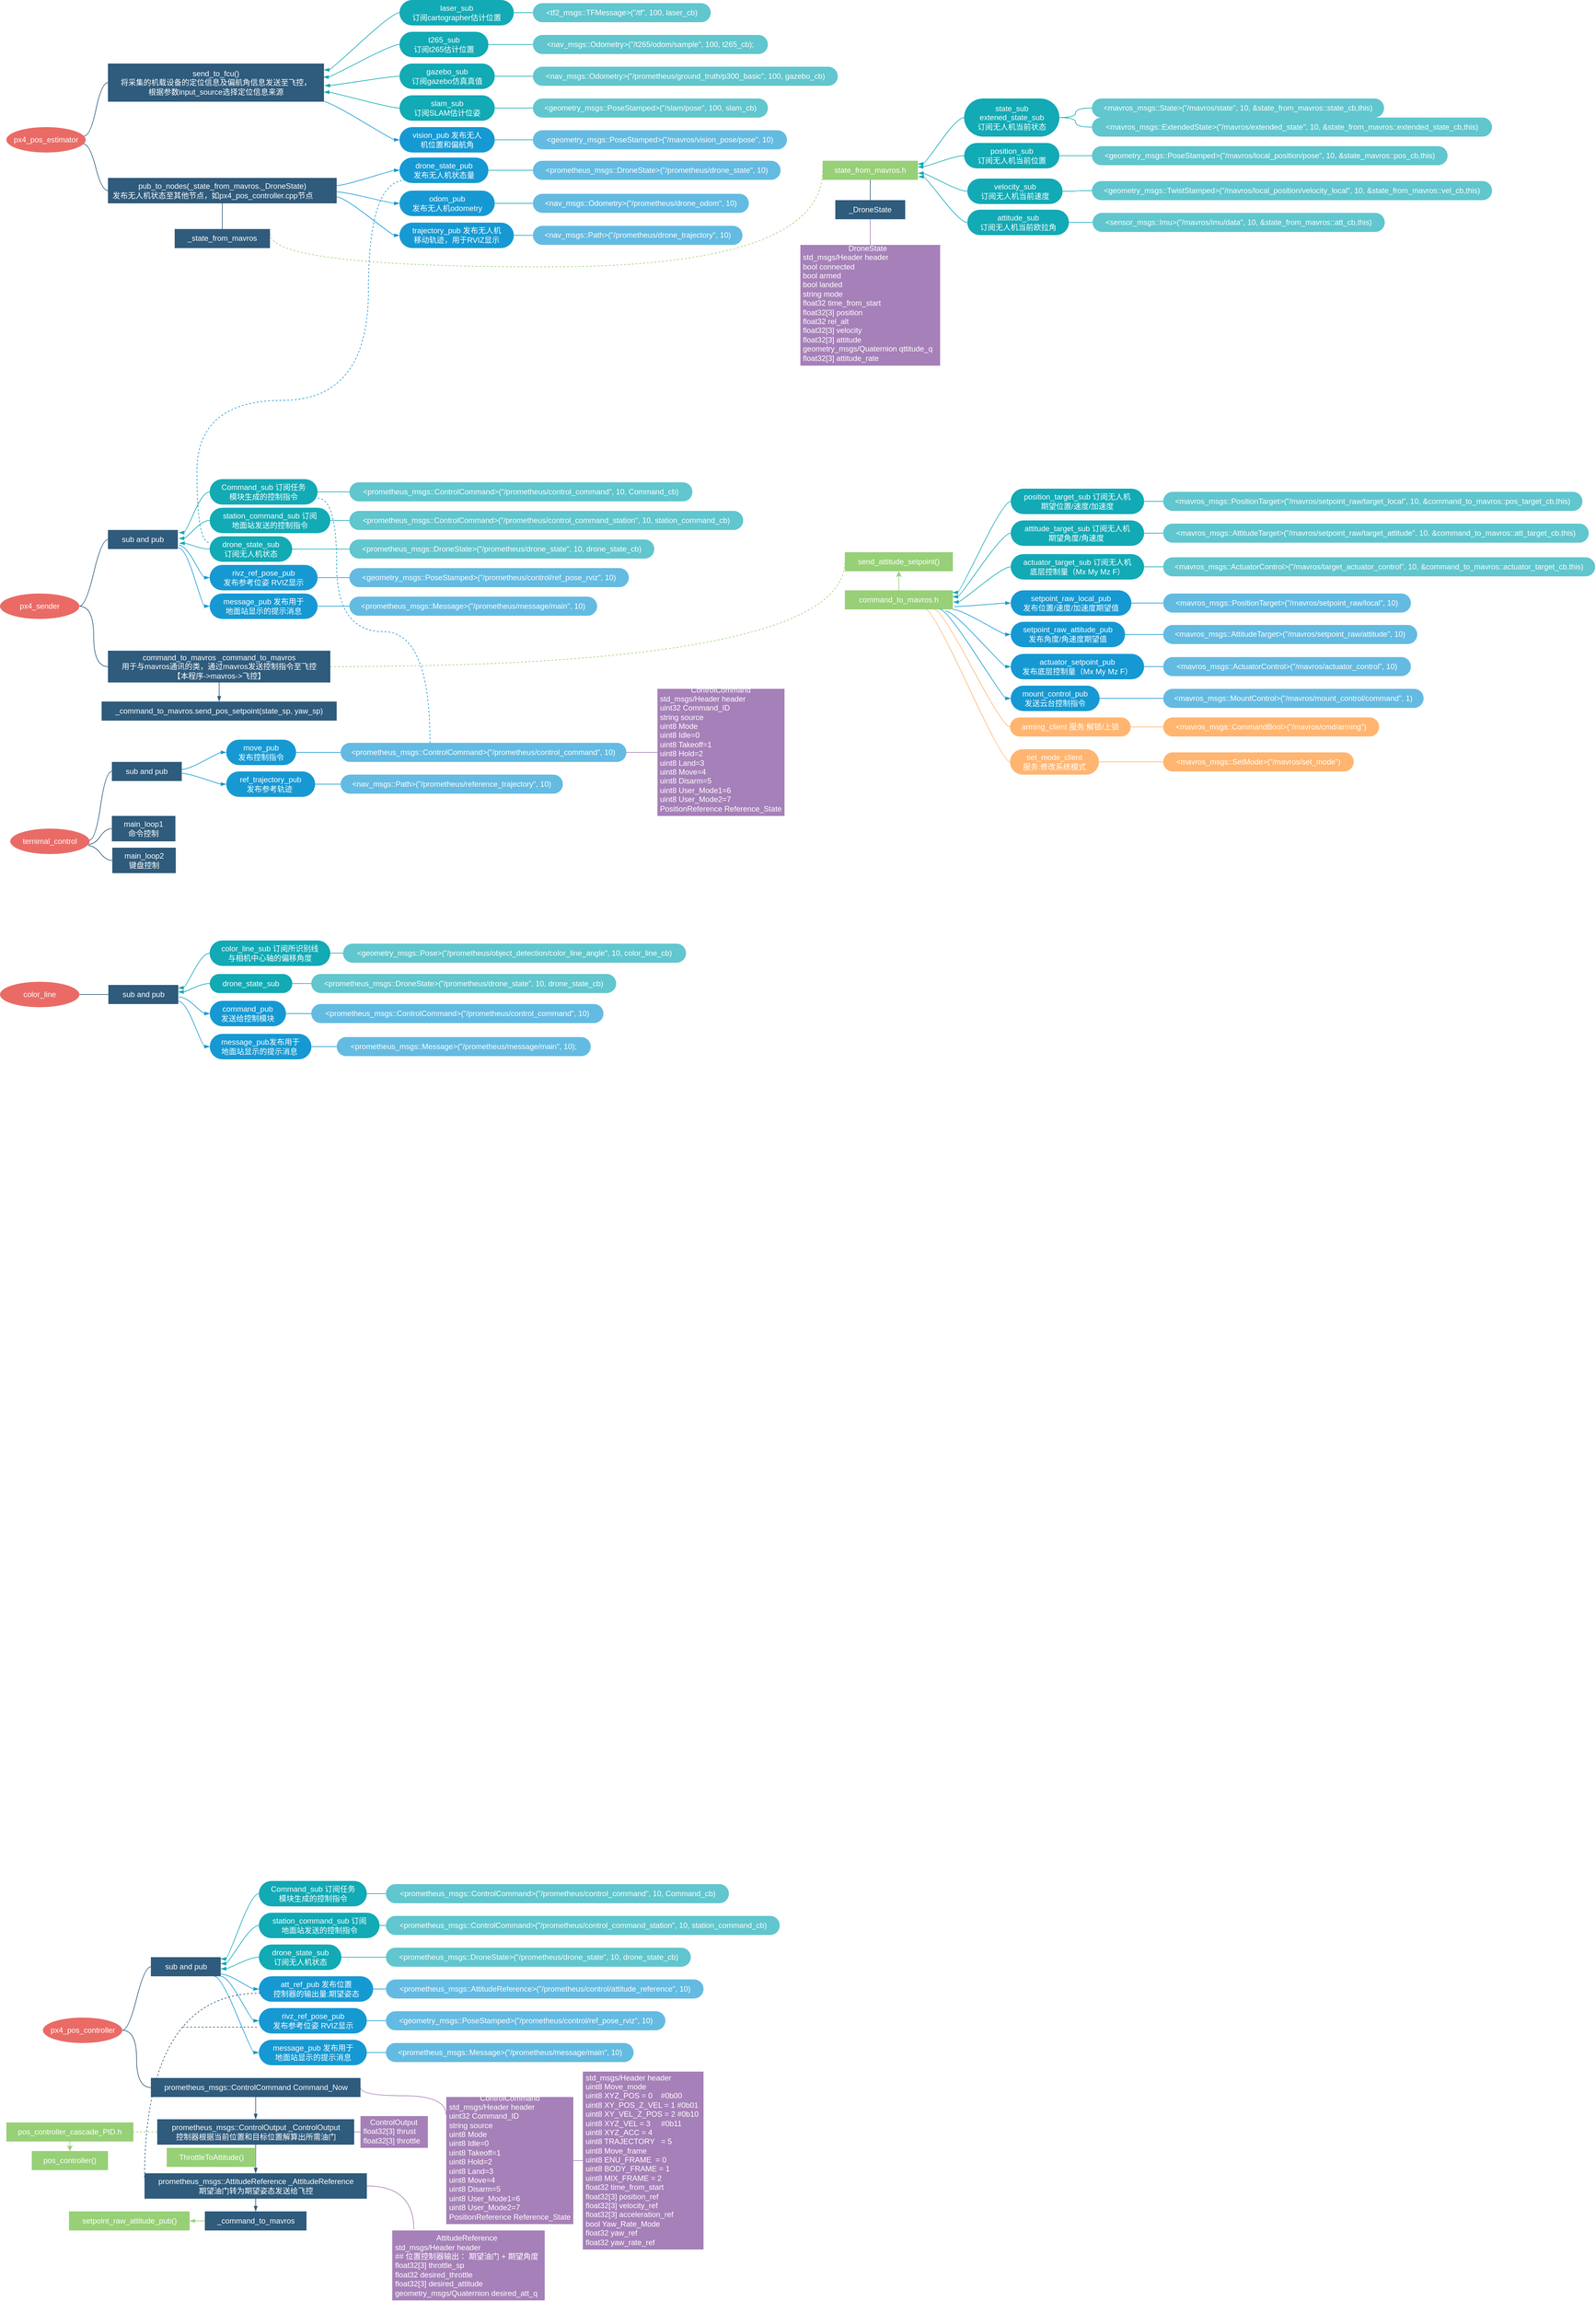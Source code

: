 <mxfile version="15.1.4" type="github">
  <diagram id="6a731a19-8d31-9384-78a2-239565b7b9f0" name="Page-1">
    <mxGraphModel dx="775" dy="-385" grid="1" gridSize="10" guides="1" tooltips="1" connect="1" arrows="1" fold="1" page="1" pageScale="1" pageWidth="1169" pageHeight="827" background="none" math="0" shadow="0">
      <root>
        <mxCell id="0" />
        <mxCell id="1" parent="0" />
        <mxCell id="em-1HlqMXCPZLSbGFmnV-1807" style="edgeStyle=orthogonalEdgeStyle;curved=1;orthogonalLoop=1;jettySize=auto;html=1;strokeColor=#12AAB5;endArrow=none;endFill=0;" parent="1" source="em-1HlqMXCPZLSbGFmnV-1786" target="em-1HlqMXCPZLSbGFmnV-1806" edge="1">
          <mxGeometry relative="1" as="geometry" />
        </mxCell>
        <mxCell id="em-1HlqMXCPZLSbGFmnV-1786" value="&lt;span style=&quot;color: rgb(255 , 255 , 255)&quot;&gt;laser_sub&lt;/span&gt;&lt;br style=&quot;color: rgb(255 , 255 , 255)&quot;&gt;&lt;span style=&quot;color: rgb(255 , 255 , 255)&quot;&gt;订阅cartographer估计位置&lt;/span&gt;" style="whiteSpace=wrap;html=1;rounded=1;arcSize=50;align=center;verticalAlign=middle;strokeWidth=1;autosize=1;spacing=4;treeFolding=1;treeMoving=1;newEdgeStyle={&quot;edgeStyle&quot;:&quot;entityRelationEdgeStyle&quot;,&quot;startArrow&quot;:&quot;none&quot;,&quot;endArrow&quot;:&quot;none&quot;,&quot;segment&quot;:10,&quot;curved&quot;:1};shadow=0;sketch=0;fillColor=#12AAB5;gradientColor=none;strokeColor=none;" parent="1" vertex="1">
          <mxGeometry x="688.88" y="920" width="180" height="40" as="geometry" />
        </mxCell>
        <mxCell id="em-1HlqMXCPZLSbGFmnV-1787" value="" style="edgeStyle=entityRelationEdgeStyle;startArrow=blockThin;endArrow=none;segment=10;curved=1;strokeColor=#12AAB5;exitX=1;exitY=0.167;exitDx=0;exitDy=0;exitPerimeter=0;startFill=1;" parent="1" source="em-1HlqMXCPZLSbGFmnV-1852" target="em-1HlqMXCPZLSbGFmnV-1786" edge="1">
          <mxGeometry relative="1" as="geometry">
            <mxPoint x="605.498" y="1085.834" as="sourcePoint" />
          </mxGeometry>
        </mxCell>
        <mxCell id="em-1HlqMXCPZLSbGFmnV-1809" style="edgeStyle=orthogonalEdgeStyle;curved=1;orthogonalLoop=1;jettySize=auto;html=1;strokeColor=#12AAB5;endArrow=none;endFill=0;" parent="1" source="em-1HlqMXCPZLSbGFmnV-1798" target="em-1HlqMXCPZLSbGFmnV-1808" edge="1">
          <mxGeometry relative="1" as="geometry" />
        </mxCell>
        <mxCell id="em-1HlqMXCPZLSbGFmnV-1798" value="&lt;span style=&quot;color: rgb(255 , 255 , 255)&quot;&gt;t265_sub&lt;/span&gt;&lt;br style=&quot;color: rgb(255 , 255 , 255)&quot;&gt;&lt;span style=&quot;color: rgb(255 , 255 , 255)&quot;&gt;订阅t265估计位置&lt;/span&gt;" style="whiteSpace=wrap;html=1;rounded=1;arcSize=50;align=center;verticalAlign=middle;strokeWidth=1;autosize=1;spacing=4;treeFolding=1;treeMoving=1;newEdgeStyle={&quot;edgeStyle&quot;:&quot;entityRelationEdgeStyle&quot;,&quot;startArrow&quot;:&quot;none&quot;,&quot;endArrow&quot;:&quot;none&quot;,&quot;segment&quot;:10,&quot;curved&quot;:1};shadow=0;sketch=0;fillColor=#12AAB5;gradientColor=none;strokeColor=none;" parent="1" vertex="1">
          <mxGeometry x="688.88" y="970" width="140" height="40" as="geometry" />
        </mxCell>
        <mxCell id="em-1HlqMXCPZLSbGFmnV-1799" value="" style="edgeStyle=entityRelationEdgeStyle;startArrow=blockThin;endArrow=none;segment=10;curved=1;strokeColor=#12AAB5;exitX=0.997;exitY=0.356;exitDx=0;exitDy=0;exitPerimeter=0;startFill=1;" parent="1" source="em-1HlqMXCPZLSbGFmnV-1852" target="em-1HlqMXCPZLSbGFmnV-1798" edge="1">
          <mxGeometry relative="1" as="geometry">
            <mxPoint x="616.88" y="1090.56" as="sourcePoint" />
          </mxGeometry>
        </mxCell>
        <mxCell id="em-1HlqMXCPZLSbGFmnV-1811" style="edgeStyle=orthogonalEdgeStyle;curved=1;orthogonalLoop=1;jettySize=auto;html=1;strokeColor=#12AAB5;endArrow=none;endFill=0;" parent="1" source="em-1HlqMXCPZLSbGFmnV-1800" target="em-1HlqMXCPZLSbGFmnV-1810" edge="1">
          <mxGeometry relative="1" as="geometry" />
        </mxCell>
        <mxCell id="em-1HlqMXCPZLSbGFmnV-1800" value="&lt;span style=&quot;color: rgb(255 , 255 , 255)&quot;&gt;gazebo_sub&lt;/span&gt;&lt;br style=&quot;color: rgb(255 , 255 , 255)&quot;&gt;&lt;span style=&quot;color: rgb(255 , 255 , 255)&quot;&gt;订阅&lt;/span&gt;&lt;font color=&quot;#ffffff&quot;&gt;gazebo仿真真值&lt;/font&gt;" style="whiteSpace=wrap;html=1;rounded=1;arcSize=50;align=center;verticalAlign=middle;strokeWidth=1;autosize=1;spacing=4;treeFolding=1;treeMoving=1;newEdgeStyle={&quot;edgeStyle&quot;:&quot;entityRelationEdgeStyle&quot;,&quot;startArrow&quot;:&quot;none&quot;,&quot;endArrow&quot;:&quot;none&quot;,&quot;segment&quot;:10,&quot;curved&quot;:1};shadow=0;sketch=0;fillColor=#12AAB5;gradientColor=none;strokeColor=none;" parent="1" vertex="1">
          <mxGeometry x="688.88" y="1020" width="150" height="40" as="geometry" />
        </mxCell>
        <mxCell id="em-1HlqMXCPZLSbGFmnV-1801" value="" style="edgeStyle=entityRelationEdgeStyle;startArrow=blockThin;endArrow=none;segment=10;curved=1;strokeColor=#12AAB5;exitX=1.003;exitY=0.578;exitDx=0;exitDy=0;exitPerimeter=0;startFill=1;" parent="1" source="em-1HlqMXCPZLSbGFmnV-1852" target="em-1HlqMXCPZLSbGFmnV-1800" edge="1">
          <mxGeometry relative="1" as="geometry">
            <mxPoint x="621.755" y="1094.12" as="sourcePoint" />
          </mxGeometry>
        </mxCell>
        <mxCell id="em-1HlqMXCPZLSbGFmnV-1813" style="edgeStyle=orthogonalEdgeStyle;curved=1;orthogonalLoop=1;jettySize=auto;html=1;strokeColor=#12AAB5;endArrow=none;endFill=0;" parent="1" source="em-1HlqMXCPZLSbGFmnV-1803" target="em-1HlqMXCPZLSbGFmnV-1812" edge="1">
          <mxGeometry relative="1" as="geometry" />
        </mxCell>
        <mxCell id="em-1HlqMXCPZLSbGFmnV-1803" value="&lt;span style=&quot;color: rgb(255 , 255 , 255)&quot;&gt;slam_sub&lt;/span&gt;&lt;br style=&quot;color: rgb(255 , 255 , 255)&quot;&gt;&lt;span style=&quot;color: rgb(255 , 255 , 255)&quot;&gt;订阅&lt;/span&gt;&lt;font color=&quot;#ffffff&quot;&gt;SLAM估计位姿&lt;/font&gt;" style="whiteSpace=wrap;html=1;rounded=1;arcSize=50;align=center;verticalAlign=middle;strokeWidth=1;autosize=1;spacing=4;treeFolding=1;treeMoving=1;newEdgeStyle={&quot;edgeStyle&quot;:&quot;entityRelationEdgeStyle&quot;,&quot;startArrow&quot;:&quot;none&quot;,&quot;endArrow&quot;:&quot;none&quot;,&quot;segment&quot;:10,&quot;curved&quot;:1};shadow=0;sketch=0;fillColor=#12AAB5;gradientColor=none;strokeColor=none;" parent="1" vertex="1">
          <mxGeometry x="688.88" y="1070" width="150" height="40" as="geometry" />
        </mxCell>
        <mxCell id="em-1HlqMXCPZLSbGFmnV-1804" value="" style="edgeStyle=entityRelationEdgeStyle;startArrow=blockThin;endArrow=none;segment=10;curved=1;strokeColor=#12AAB5;exitX=1;exitY=0.75;exitDx=0;exitDy=0;startFill=1;" parent="1" source="em-1HlqMXCPZLSbGFmnV-1852" target="em-1HlqMXCPZLSbGFmnV-1803" edge="1">
          <mxGeometry relative="1" as="geometry">
            <mxPoint x="625.13" y="1099.6" as="sourcePoint" />
          </mxGeometry>
        </mxCell>
        <mxCell id="em-1HlqMXCPZLSbGFmnV-1806" value="&lt;font color=&quot;#ffffff&quot;&gt;&amp;lt;tf2_msgs::TFMessage&amp;gt;(&quot;/tf&quot;, 100, laser_cb)&lt;/font&gt;" style="whiteSpace=wrap;html=1;rounded=1;arcSize=50;align=center;verticalAlign=middle;strokeWidth=1;autosize=1;spacing=4;treeFolding=1;treeMoving=1;newEdgeStyle={&quot;edgeStyle&quot;:&quot;entityRelationEdgeStyle&quot;,&quot;startArrow&quot;:&quot;none&quot;,&quot;endArrow&quot;:&quot;none&quot;,&quot;segment&quot;:10,&quot;curved&quot;:1};shadow=0;sketch=0;gradientColor=none;strokeColor=none;fillColor=#61C6CE;" parent="1" vertex="1">
          <mxGeometry x="898.88" y="925" width="280" height="30" as="geometry" />
        </mxCell>
        <mxCell id="em-1HlqMXCPZLSbGFmnV-1808" value="&lt;font color=&quot;#ffffff&quot;&gt;&amp;lt;nav_msgs::Odometry&amp;gt;(&quot;/t265/odom/sample&quot;, 100, t265_cb);&lt;/font&gt;" style="whiteSpace=wrap;html=1;rounded=1;arcSize=50;align=center;verticalAlign=middle;strokeWidth=1;autosize=1;spacing=4;treeFolding=1;treeMoving=1;newEdgeStyle={&quot;edgeStyle&quot;:&quot;entityRelationEdgeStyle&quot;,&quot;startArrow&quot;:&quot;none&quot;,&quot;endArrow&quot;:&quot;none&quot;,&quot;segment&quot;:10,&quot;curved&quot;:1};shadow=0;sketch=0;gradientColor=none;strokeColor=none;fillColor=#61C6CE;" parent="1" vertex="1">
          <mxGeometry x="898.88" y="975" width="370" height="30" as="geometry" />
        </mxCell>
        <mxCell id="em-1HlqMXCPZLSbGFmnV-1810" value="&lt;font color=&quot;#ffffff&quot;&gt;&amp;lt;nav_msgs::Odometry&amp;gt;(&quot;/prometheus/ground_truth/p300_basic&quot;, 100, gazebo_cb)&lt;/font&gt;" style="whiteSpace=wrap;html=1;rounded=1;arcSize=50;align=center;verticalAlign=middle;strokeWidth=1;autosize=1;spacing=4;treeFolding=1;treeMoving=1;newEdgeStyle={&quot;edgeStyle&quot;:&quot;entityRelationEdgeStyle&quot;,&quot;startArrow&quot;:&quot;none&quot;,&quot;endArrow&quot;:&quot;none&quot;,&quot;segment&quot;:10,&quot;curved&quot;:1};shadow=0;sketch=0;gradientColor=none;strokeColor=none;fillColor=#61C6CE;" parent="1" vertex="1">
          <mxGeometry x="898.88" y="1025" width="480" height="30" as="geometry" />
        </mxCell>
        <mxCell id="em-1HlqMXCPZLSbGFmnV-1812" value="&lt;font color=&quot;#ffffff&quot;&gt;&amp;lt;geometry_msgs::PoseStamped&amp;gt;(&quot;/slam/pose&quot;, 100, slam_cb)&lt;/font&gt;" style="whiteSpace=wrap;html=1;rounded=1;arcSize=50;align=center;verticalAlign=middle;strokeWidth=1;autosize=1;spacing=4;treeFolding=1;treeMoving=1;newEdgeStyle={&quot;edgeStyle&quot;:&quot;entityRelationEdgeStyle&quot;,&quot;startArrow&quot;:&quot;none&quot;,&quot;endArrow&quot;:&quot;none&quot;,&quot;segment&quot;:10,&quot;curved&quot;:1};shadow=0;sketch=0;gradientColor=none;strokeColor=none;fillColor=#61C6CE;" parent="1" vertex="1">
          <mxGeometry x="898.88" y="1075" width="370" height="30" as="geometry" />
        </mxCell>
        <mxCell id="em-1HlqMXCPZLSbGFmnV-1818" style="edgeStyle=orthogonalEdgeStyle;curved=1;orthogonalLoop=1;jettySize=auto;html=1;strokeColor=#12AAB5;endArrow=none;endFill=0;" parent="1" source="em-1HlqMXCPZLSbGFmnV-1815" target="em-1HlqMXCPZLSbGFmnV-1817" edge="1">
          <mxGeometry relative="1" as="geometry" />
        </mxCell>
        <mxCell id="em-1HlqMXCPZLSbGFmnV-1815" value="&lt;span style=&quot;color: rgb(255 , 255 , 255)&quot;&gt;vision_pub&amp;nbsp;&lt;/span&gt;&lt;font color=&quot;#ffffff&quot;&gt;发布无人&lt;br&gt;机位置和偏航角&lt;/font&gt;" style="whiteSpace=wrap;html=1;rounded=1;arcSize=50;align=center;verticalAlign=middle;strokeWidth=1;autosize=1;spacing=4;treeFolding=1;treeMoving=1;newEdgeStyle={&quot;edgeStyle&quot;:&quot;entityRelationEdgeStyle&quot;,&quot;startArrow&quot;:&quot;none&quot;,&quot;endArrow&quot;:&quot;none&quot;,&quot;segment&quot;:10,&quot;curved&quot;:1};shadow=0;sketch=0;gradientColor=none;strokeColor=none;fillColor=#1699D3;" parent="1" vertex="1">
          <mxGeometry x="688.88" y="1120" width="150" height="40" as="geometry" />
        </mxCell>
        <mxCell id="em-1HlqMXCPZLSbGFmnV-1816" value="" style="edgeStyle=entityRelationEdgeStyle;startArrow=none;endArrow=blockThin;segment=10;curved=1;exitX=0.991;exitY=0.986;exitDx=0;exitDy=0;exitPerimeter=0;endFill=1;strokeColor=#1699D3;" parent="1" source="em-1HlqMXCPZLSbGFmnV-1852" target="em-1HlqMXCPZLSbGFmnV-1815" edge="1">
          <mxGeometry relative="1" as="geometry">
            <mxPoint x="616.13" y="1112" as="sourcePoint" />
          </mxGeometry>
        </mxCell>
        <mxCell id="em-1HlqMXCPZLSbGFmnV-1817" value="&lt;font color=&quot;#ffffff&quot;&gt;&amp;lt;geometry_msgs::PoseStamped&amp;gt;(&quot;/mavros/vision_pose/pose&quot;, 10)&lt;/font&gt;" style="whiteSpace=wrap;html=1;rounded=1;arcSize=50;align=center;verticalAlign=middle;strokeWidth=1;autosize=1;spacing=4;treeFolding=1;treeMoving=1;newEdgeStyle={&quot;edgeStyle&quot;:&quot;entityRelationEdgeStyle&quot;,&quot;startArrow&quot;:&quot;none&quot;,&quot;endArrow&quot;:&quot;none&quot;,&quot;segment&quot;:10,&quot;curved&quot;:1};shadow=0;sketch=0;gradientColor=none;strokeColor=none;fillColor=#64BBE2;" parent="1" vertex="1">
          <mxGeometry x="898.88" y="1125" width="400" height="30" as="geometry" />
        </mxCell>
        <mxCell id="em-1HlqMXCPZLSbGFmnV-1822" style="edgeStyle=orthogonalEdgeStyle;curved=1;orthogonalLoop=1;jettySize=auto;html=1;strokeColor=#12AAB5;endArrow=none;endFill=0;" parent="1" source="em-1HlqMXCPZLSbGFmnV-1819" target="em-1HlqMXCPZLSbGFmnV-1821" edge="1">
          <mxGeometry relative="1" as="geometry" />
        </mxCell>
        <mxCell id="em-1HlqMXCPZLSbGFmnV-1819" value="&lt;span style=&quot;color: rgb(255 , 255 , 255)&quot;&gt;drone_state_pub&lt;/span&gt;&lt;br style=&quot;color: rgb(255 , 255 , 255)&quot;&gt;&lt;font color=&quot;#ffffff&quot;&gt;发布无人机状态量&lt;/font&gt;" style="whiteSpace=wrap;html=1;rounded=1;arcSize=50;align=center;verticalAlign=middle;strokeWidth=1;autosize=1;spacing=4;treeFolding=1;treeMoving=1;newEdgeStyle={&quot;edgeStyle&quot;:&quot;entityRelationEdgeStyle&quot;,&quot;startArrow&quot;:&quot;none&quot;,&quot;endArrow&quot;:&quot;none&quot;,&quot;segment&quot;:10,&quot;curved&quot;:1};shadow=0;sketch=0;gradientColor=none;strokeColor=none;fillColor=#1699D3;" parent="1" vertex="1">
          <mxGeometry x="688.88" y="1168" width="140" height="40" as="geometry" />
        </mxCell>
        <mxCell id="em-1HlqMXCPZLSbGFmnV-1820" value="" style="edgeStyle=entityRelationEdgeStyle;startArrow=none;endArrow=blockThin;segment=10;curved=1;exitX=0.999;exitY=0.302;exitDx=0;exitDy=0;exitPerimeter=0;endFill=1;strokeColor=#1699D3;" parent="1" source="em-1HlqMXCPZLSbGFmnV-1856" target="em-1HlqMXCPZLSbGFmnV-1819" edge="1">
          <mxGeometry relative="1" as="geometry">
            <mxPoint x="609.505" y="1115.8" as="sourcePoint" />
          </mxGeometry>
        </mxCell>
        <mxCell id="em-1HlqMXCPZLSbGFmnV-1821" value="&lt;font color=&quot;#ffffff&quot;&gt;&amp;lt;prometheus_msgs::DroneState&amp;gt;(&quot;/prometheus/drone_state&quot;, 10)&lt;/font&gt;" style="whiteSpace=wrap;html=1;rounded=1;arcSize=50;align=center;verticalAlign=middle;strokeWidth=1;autosize=1;spacing=4;treeFolding=1;treeMoving=1;newEdgeStyle={&quot;edgeStyle&quot;:&quot;entityRelationEdgeStyle&quot;,&quot;startArrow&quot;:&quot;none&quot;,&quot;endArrow&quot;:&quot;none&quot;,&quot;segment&quot;:10,&quot;curved&quot;:1};shadow=0;sketch=0;gradientColor=none;strokeColor=none;fillColor=#64BBE2;" parent="1" vertex="1">
          <mxGeometry x="898.88" y="1173" width="390" height="30" as="geometry" />
        </mxCell>
        <mxCell id="em-1HlqMXCPZLSbGFmnV-1827" style="edgeStyle=orthogonalEdgeStyle;curved=1;orthogonalLoop=1;jettySize=auto;html=1;strokeColor=#12AAB5;endArrow=none;endFill=0;" parent="1" source="em-1HlqMXCPZLSbGFmnV-1824" target="em-1HlqMXCPZLSbGFmnV-1826" edge="1">
          <mxGeometry relative="1" as="geometry" />
        </mxCell>
        <mxCell id="em-1HlqMXCPZLSbGFmnV-1824" value="&lt;span style=&quot;color: rgb(255 , 255 , 255)&quot;&gt;odom_pub&lt;/span&gt;&lt;br style=&quot;color: rgb(255 , 255 , 255)&quot;&gt;&lt;font color=&quot;#ffffff&quot;&gt;发布无人机odometry&lt;/font&gt;" style="whiteSpace=wrap;html=1;rounded=1;arcSize=50;align=center;verticalAlign=middle;strokeWidth=1;autosize=1;spacing=4;treeFolding=1;treeMoving=1;newEdgeStyle={&quot;edgeStyle&quot;:&quot;entityRelationEdgeStyle&quot;,&quot;startArrow&quot;:&quot;none&quot;,&quot;endArrow&quot;:&quot;none&quot;,&quot;segment&quot;:10,&quot;curved&quot;:1};shadow=0;sketch=0;gradientColor=none;strokeColor=none;fillColor=#1699D3;" parent="1" vertex="1">
          <mxGeometry x="688.88" y="1220.0" width="150" height="40" as="geometry" />
        </mxCell>
        <mxCell id="em-1HlqMXCPZLSbGFmnV-1825" value="" style="edgeStyle=entityRelationEdgeStyle;startArrow=none;endArrow=blockThin;segment=10;curved=1;exitX=0.999;exitY=0.547;exitDx=0;exitDy=0;exitPerimeter=0;endFill=1;strokeColor=#1699D3;" parent="1" source="em-1HlqMXCPZLSbGFmnV-1856" target="em-1HlqMXCPZLSbGFmnV-1824" edge="1">
          <mxGeometry relative="1" as="geometry">
            <mxPoint x="599.005" y="1119.6" as="sourcePoint" />
          </mxGeometry>
        </mxCell>
        <mxCell id="em-1HlqMXCPZLSbGFmnV-1826" value="&lt;font color=&quot;#ffffff&quot;&gt;&amp;lt;nav_msgs::Odometry&amp;gt;(&quot;/prometheus/drone_odom&quot;, 10)&lt;/font&gt;" style="whiteSpace=wrap;html=1;rounded=1;arcSize=50;align=center;verticalAlign=middle;strokeWidth=1;autosize=1;spacing=4;treeFolding=1;treeMoving=1;newEdgeStyle={&quot;edgeStyle&quot;:&quot;entityRelationEdgeStyle&quot;,&quot;startArrow&quot;:&quot;none&quot;,&quot;endArrow&quot;:&quot;none&quot;,&quot;segment&quot;:10,&quot;curved&quot;:1};shadow=0;sketch=0;gradientColor=none;strokeColor=none;fillColor=#64BBE2;" parent="1" vertex="1">
          <mxGeometry x="898.88" y="1225" width="340" height="30" as="geometry" />
        </mxCell>
        <mxCell id="em-1HlqMXCPZLSbGFmnV-1832" style="edgeStyle=orthogonalEdgeStyle;curved=1;orthogonalLoop=1;jettySize=auto;html=1;strokeColor=#12AAB5;endArrow=none;endFill=0;" parent="1" source="em-1HlqMXCPZLSbGFmnV-1828" target="em-1HlqMXCPZLSbGFmnV-1831" edge="1">
          <mxGeometry relative="1" as="geometry" />
        </mxCell>
        <mxCell id="em-1HlqMXCPZLSbGFmnV-1828" value="&lt;span style=&quot;color: rgb(255 , 255 , 255)&quot;&gt;trajectory_pub&amp;nbsp;&lt;/span&gt;&lt;font color=&quot;#ffffff&quot;&gt;发布无人机&lt;br&gt;移动轨迹，用于RVIZ显示&lt;/font&gt;" style="whiteSpace=wrap;html=1;rounded=1;arcSize=50;align=center;verticalAlign=middle;strokeWidth=1;autosize=1;spacing=4;treeFolding=1;treeMoving=1;newEdgeStyle={&quot;edgeStyle&quot;:&quot;entityRelationEdgeStyle&quot;,&quot;startArrow&quot;:&quot;none&quot;,&quot;endArrow&quot;:&quot;none&quot;,&quot;segment&quot;:10,&quot;curved&quot;:1};shadow=0;sketch=0;gradientColor=none;strokeColor=none;fillColor=#1699D3;" parent="1" vertex="1">
          <mxGeometry x="688.88" y="1270.4" width="180" height="40" as="geometry" />
        </mxCell>
        <mxCell id="em-1HlqMXCPZLSbGFmnV-1829" value="" style="edgeStyle=entityRelationEdgeStyle;startArrow=none;endArrow=blockThin;segment=10;curved=1;exitX=1;exitY=0.75;exitDx=0;exitDy=0;endFill=1;strokeColor=#1699D3;" parent="1" source="em-1HlqMXCPZLSbGFmnV-1856" target="em-1HlqMXCPZLSbGFmnV-1828" edge="1">
          <mxGeometry relative="1" as="geometry">
            <mxPoint x="590.005" y="1119.6" as="sourcePoint" />
          </mxGeometry>
        </mxCell>
        <mxCell id="em-1HlqMXCPZLSbGFmnV-1831" value="&lt;font color=&quot;#ffffff&quot;&gt;&amp;lt;nav_msgs::Path&amp;gt;(&quot;/prometheus/drone_trajectory&quot;, 10)&lt;/font&gt;" style="whiteSpace=wrap;html=1;rounded=1;arcSize=50;align=center;verticalAlign=middle;strokeWidth=1;autosize=1;spacing=4;treeFolding=1;treeMoving=1;newEdgeStyle={&quot;edgeStyle&quot;:&quot;entityRelationEdgeStyle&quot;,&quot;startArrow&quot;:&quot;none&quot;,&quot;endArrow&quot;:&quot;none&quot;,&quot;segment&quot;:10,&quot;curved&quot;:1};shadow=0;sketch=0;gradientColor=none;strokeColor=none;fillColor=#64BBE2;" parent="1" vertex="1">
          <mxGeometry x="898.88" y="1275.4" width="330" height="30" as="geometry" />
        </mxCell>
        <mxCell id="em-1HlqMXCPZLSbGFmnV-1852" value="&lt;span style=&quot;color: rgb(255 , 255 , 255)&quot;&gt;send_to_fcu()&lt;/span&gt;&lt;font color=&quot;#ffffff&quot;&gt;&lt;br&gt;将采集的机载设备的定位信息及偏航角信息发送至飞控，&lt;br&gt;根据参数input_source选择定位信息来源&lt;/font&gt;" style="whiteSpace=wrap;html=1;rounded=0;arcSize=50;align=center;verticalAlign=middle;strokeWidth=1;autosize=1;spacing=4;treeFolding=1;treeMoving=1;newEdgeStyle={&quot;edgeStyle&quot;:&quot;entityRelationEdgeStyle&quot;,&quot;startArrow&quot;:&quot;none&quot;,&quot;endArrow&quot;:&quot;none&quot;,&quot;segment&quot;:10,&quot;curved&quot;:1};shadow=0;sketch=0;gradientColor=none;strokeColor=none;fillColor=#2F5B7C;" parent="1" vertex="1">
          <mxGeometry x="230" y="1020.0" width="340" height="60" as="geometry" />
        </mxCell>
        <mxCell id="em-1HlqMXCPZLSbGFmnV-1911" style="edgeStyle=orthogonalEdgeStyle;curved=1;orthogonalLoop=1;jettySize=auto;html=1;startArrow=none;startFill=0;endArrow=none;endFill=0;strokeColor=#2F5B7C;" parent="1" source="em-1HlqMXCPZLSbGFmnV-1856" target="em-1HlqMXCPZLSbGFmnV-1910" edge="1">
          <mxGeometry relative="1" as="geometry" />
        </mxCell>
        <mxCell id="em-1HlqMXCPZLSbGFmnV-1856" value="&lt;span style=&quot;color: rgb(255 , 255 , 255)&quot;&gt;pub_to_nodes(_state_from_mavros._DroneState)&lt;/span&gt;&lt;font color=&quot;#ffffff&quot;&gt;&lt;br&gt;发布无人机状态至其他节点，如px4_pos_controller.cpp节点&amp;nbsp; &amp;nbsp; &amp;nbsp; &amp;nbsp; &amp;nbsp;&lt;/font&gt;" style="whiteSpace=wrap;html=1;rounded=0;arcSize=50;align=center;verticalAlign=middle;strokeWidth=1;autosize=1;spacing=4;treeFolding=1;treeMoving=1;newEdgeStyle={&quot;edgeStyle&quot;:&quot;entityRelationEdgeStyle&quot;,&quot;startArrow&quot;:&quot;none&quot;,&quot;endArrow&quot;:&quot;none&quot;,&quot;segment&quot;:10,&quot;curved&quot;:1};shadow=0;sketch=0;gradientColor=none;strokeColor=none;fillColor=#2F5B7C;" parent="1" vertex="1">
          <mxGeometry x="230" y="1200" width="360" height="40" as="geometry" />
        </mxCell>
        <mxCell id="em-1HlqMXCPZLSbGFmnV-1859" value="&lt;font color=&quot;#ffffff&quot;&gt;px4_pos_estimator&lt;/font&gt;" style="ellipse;whiteSpace=wrap;html=1;align=center;newEdgeStyle={&quot;edgeStyle&quot;:&quot;entityRelationEdgeStyle&quot;,&quot;startArrow&quot;:&quot;none&quot;,&quot;endArrow&quot;:&quot;none&quot;,&quot;segment&quot;:10,&quot;curved&quot;:1};treeFolding=1;treeMoving=1;strokeColor=none;sketch=0;shadow=0;fillColor=#EA6B66;" parent="1" vertex="1">
          <mxGeometry x="70" y="1120" width="125" height="40" as="geometry" />
        </mxCell>
        <mxCell id="em-1HlqMXCPZLSbGFmnV-1860" value="" style="edgeStyle=entityRelationEdgeStyle;startArrow=none;endArrow=none;segment=10;curved=1;entryX=0.978;entryY=0.354;entryDx=0;entryDy=0;entryPerimeter=0;exitX=0;exitY=0.5;exitDx=0;exitDy=0;strokeColor=#2F5B7C;" parent="1" source="em-1HlqMXCPZLSbGFmnV-1852" target="em-1HlqMXCPZLSbGFmnV-1859" edge="1">
          <mxGeometry relative="1" as="geometry">
            <mxPoint x="400" y="1100" as="sourcePoint" />
            <mxPoint x="344.93" y="1140" as="targetPoint" />
          </mxGeometry>
        </mxCell>
        <mxCell id="em-1HlqMXCPZLSbGFmnV-1861" value="" style="edgeStyle=entityRelationEdgeStyle;startArrow=none;endArrow=none;segment=10;curved=1;entryX=0;entryY=0.5;entryDx=0;entryDy=0;exitX=0.97;exitY=0.663;exitDx=0;exitDy=0;exitPerimeter=0;strokeColor=#2F5B7C;" parent="1" source="em-1HlqMXCPZLSbGFmnV-1859" target="em-1HlqMXCPZLSbGFmnV-1856" edge="1">
          <mxGeometry relative="1" as="geometry">
            <mxPoint x="230" y="1060.0" as="sourcePoint" />
            <mxPoint x="202.25" y="1144.16" as="targetPoint" />
          </mxGeometry>
        </mxCell>
        <mxCell id="em-1HlqMXCPZLSbGFmnV-1875" style="edgeStyle=orthogonalEdgeStyle;orthogonalLoop=1;jettySize=auto;html=1;startArrow=none;startFill=0;endArrow=none;endFill=0;strokeColor=#12AAB5;curved=1;" parent="1" source="em-1HlqMXCPZLSbGFmnV-1866" target="em-1HlqMXCPZLSbGFmnV-1874" edge="1">
          <mxGeometry relative="1" as="geometry" />
        </mxCell>
        <mxCell id="em-1HlqMXCPZLSbGFmnV-1877" style="edgeStyle=orthogonalEdgeStyle;curved=1;orthogonalLoop=1;jettySize=auto;html=1;startArrow=none;startFill=0;endArrow=none;endFill=0;strokeColor=#12AAB5;" parent="1" source="em-1HlqMXCPZLSbGFmnV-1866" target="em-1HlqMXCPZLSbGFmnV-1876" edge="1">
          <mxGeometry relative="1" as="geometry" />
        </mxCell>
        <mxCell id="em-1HlqMXCPZLSbGFmnV-1866" value="&lt;span style=&quot;color: rgb(255 , 255 , 255)&quot;&gt;state_sub&lt;br&gt;extened_&lt;/span&gt;&lt;span style=&quot;color: rgb(255 , 255 , 255)&quot;&gt;state_sub&lt;/span&gt;&lt;br style=&quot;color: rgb(255 , 255 , 255)&quot;&gt;&lt;span style=&quot;color: rgb(255 , 255 , 255)&quot;&gt;订阅&lt;/span&gt;&lt;font color=&quot;#ffffff&quot;&gt;无人机当前状态&lt;/font&gt;" style="whiteSpace=wrap;html=1;rounded=1;arcSize=50;align=center;verticalAlign=middle;strokeWidth=1;autosize=1;spacing=4;treeFolding=1;treeMoving=1;newEdgeStyle={&quot;edgeStyle&quot;:&quot;entityRelationEdgeStyle&quot;,&quot;startArrow&quot;:&quot;none&quot;,&quot;endArrow&quot;:&quot;none&quot;,&quot;segment&quot;:10,&quot;curved&quot;:1};shadow=0;sketch=0;fillColor=#12AAB5;gradientColor=none;strokeColor=none;" parent="1" vertex="1">
          <mxGeometry x="1577.76" y="1075" width="150" height="60" as="geometry" />
        </mxCell>
        <mxCell id="em-1HlqMXCPZLSbGFmnV-1867" value="" style="edgeStyle=entityRelationEdgeStyle;startArrow=blockThin;endArrow=none;segment=10;curved=1;startFill=1;strokeColor=#12AAB5;exitX=1;exitY=0.168;exitDx=0;exitDy=0;exitPerimeter=0;" parent="1" source="em-1HlqMXCPZLSbGFmnV-1895" target="em-1HlqMXCPZLSbGFmnV-1866" edge="1">
          <mxGeometry relative="1" as="geometry">
            <mxPoint x="1528.88" y="1182" as="sourcePoint" />
          </mxGeometry>
        </mxCell>
        <mxCell id="em-1HlqMXCPZLSbGFmnV-1874" value="&lt;font color=&quot;#ffffff&quot;&gt;&amp;lt;mavros_msgs::State&amp;gt;(&quot;/mavros/state&quot;, 10, &amp;amp;state_from_mavros::state_cb,this)&lt;/font&gt;" style="whiteSpace=wrap;html=1;rounded=1;arcSize=50;align=center;verticalAlign=middle;strokeWidth=1;autosize=1;spacing=4;treeFolding=1;treeMoving=1;newEdgeStyle={&quot;edgeStyle&quot;:&quot;entityRelationEdgeStyle&quot;,&quot;startArrow&quot;:&quot;none&quot;,&quot;endArrow&quot;:&quot;none&quot;,&quot;segment&quot;:10,&quot;curved&quot;:1};shadow=0;sketch=0;gradientColor=none;strokeColor=none;fillColor=#61C6CE;" parent="1" vertex="1">
          <mxGeometry x="1778.88" y="1075" width="460" height="30" as="geometry" />
        </mxCell>
        <mxCell id="em-1HlqMXCPZLSbGFmnV-1876" value="&lt;font color=&quot;#ffffff&quot;&gt;&amp;lt;mavros_msgs::ExtendedState&amp;gt;(&quot;/mavros/extended_state&quot;, 10, &amp;amp;state_from_mavros::extended_state_cb,this)&lt;/font&gt;" style="whiteSpace=wrap;html=1;rounded=1;arcSize=50;align=center;verticalAlign=middle;strokeWidth=1;autosize=1;spacing=4;treeFolding=1;treeMoving=1;newEdgeStyle={&quot;edgeStyle&quot;:&quot;entityRelationEdgeStyle&quot;,&quot;startArrow&quot;:&quot;none&quot;,&quot;endArrow&quot;:&quot;none&quot;,&quot;segment&quot;:10,&quot;curved&quot;:1};shadow=0;sketch=0;gradientColor=none;strokeColor=none;fillColor=#61C6CE;" parent="1" vertex="1">
          <mxGeometry x="1778.88" y="1105" width="630" height="30" as="geometry" />
        </mxCell>
        <mxCell id="em-1HlqMXCPZLSbGFmnV-1881" style="edgeStyle=orthogonalEdgeStyle;curved=1;orthogonalLoop=1;jettySize=auto;html=1;startArrow=none;startFill=0;endArrow=none;endFill=0;strokeColor=#12AAB5;" parent="1" source="em-1HlqMXCPZLSbGFmnV-1878" target="em-1HlqMXCPZLSbGFmnV-1880" edge="1">
          <mxGeometry relative="1" as="geometry" />
        </mxCell>
        <mxCell id="em-1HlqMXCPZLSbGFmnV-1878" value="&lt;span style=&quot;color: rgb(255 , 255 , 255)&quot;&gt;position_sub&lt;/span&gt;&lt;br style=&quot;color: rgb(255 , 255 , 255)&quot;&gt;&lt;span style=&quot;color: rgb(255 , 255 , 255)&quot;&gt;订阅&lt;/span&gt;&lt;font color=&quot;#ffffff&quot;&gt;无人机当前位置&lt;/font&gt;" style="whiteSpace=wrap;html=1;rounded=1;arcSize=50;align=center;verticalAlign=middle;strokeWidth=1;autosize=1;spacing=4;treeFolding=1;treeMoving=1;newEdgeStyle={&quot;edgeStyle&quot;:&quot;entityRelationEdgeStyle&quot;,&quot;startArrow&quot;:&quot;none&quot;,&quot;endArrow&quot;:&quot;none&quot;,&quot;segment&quot;:10,&quot;curved&quot;:1};shadow=0;sketch=0;fillColor=#12AAB5;gradientColor=none;strokeColor=none;" parent="1" vertex="1">
          <mxGeometry x="1577.76" y="1145" width="150" height="40" as="geometry" />
        </mxCell>
        <mxCell id="em-1HlqMXCPZLSbGFmnV-1879" value="" style="edgeStyle=entityRelationEdgeStyle;startArrow=blockThin;endArrow=none;segment=10;curved=1;startFill=1;strokeColor=#12AAB5;exitX=1;exitY=0.321;exitDx=0;exitDy=0;exitPerimeter=0;" parent="1" source="em-1HlqMXCPZLSbGFmnV-1895" target="em-1HlqMXCPZLSbGFmnV-1878" edge="1">
          <mxGeometry relative="1" as="geometry">
            <mxPoint x="1518.88" y="1189" as="sourcePoint" />
          </mxGeometry>
        </mxCell>
        <mxCell id="em-1HlqMXCPZLSbGFmnV-1880" value="&lt;font color=&quot;#ffffff&quot;&gt;&amp;lt;geometry_msgs::PoseStamped&amp;gt;(&quot;/mavros/local_position/pose&quot;, 10, &amp;amp;state_mavros::pos_cb,this)&lt;/font&gt;" style="whiteSpace=wrap;html=1;rounded=1;arcSize=50;align=center;verticalAlign=middle;strokeWidth=1;autosize=1;spacing=4;treeFolding=1;treeMoving=1;newEdgeStyle={&quot;edgeStyle&quot;:&quot;entityRelationEdgeStyle&quot;,&quot;startArrow&quot;:&quot;none&quot;,&quot;endArrow&quot;:&quot;none&quot;,&quot;segment&quot;:10,&quot;curved&quot;:1};shadow=0;sketch=0;gradientColor=none;strokeColor=none;fillColor=#61C6CE;" parent="1" vertex="1">
          <mxGeometry x="1778.88" y="1150" width="560" height="30" as="geometry" />
        </mxCell>
        <mxCell id="em-1HlqMXCPZLSbGFmnV-1890" style="edgeStyle=orthogonalEdgeStyle;rounded=1;orthogonalLoop=1;jettySize=auto;html=1;startArrow=none;startFill=0;endArrow=none;endFill=0;strokeColor=#12AAB5;" parent="1" source="em-1HlqMXCPZLSbGFmnV-1886" target="em-1HlqMXCPZLSbGFmnV-1889" edge="1">
          <mxGeometry relative="1" as="geometry" />
        </mxCell>
        <mxCell id="em-1HlqMXCPZLSbGFmnV-1886" value="&lt;span style=&quot;color: rgb(255 , 255 , 255)&quot;&gt;velocity_sub&lt;/span&gt;&lt;br style=&quot;color: rgb(255 , 255 , 255)&quot;&gt;&lt;span style=&quot;color: rgb(255 , 255 , 255)&quot;&gt;订阅&lt;/span&gt;&lt;font color=&quot;#ffffff&quot;&gt;无人机当前速度&lt;/font&gt;" style="whiteSpace=wrap;html=1;rounded=1;arcSize=50;align=center;verticalAlign=middle;strokeWidth=1;autosize=1;spacing=4;treeFolding=1;treeMoving=1;newEdgeStyle={&quot;edgeStyle&quot;:&quot;entityRelationEdgeStyle&quot;,&quot;startArrow&quot;:&quot;none&quot;,&quot;endArrow&quot;:&quot;none&quot;,&quot;segment&quot;:10,&quot;curved&quot;:1};shadow=0;sketch=0;fillColor=#12AAB5;gradientColor=none;strokeColor=none;" parent="1" vertex="1">
          <mxGeometry x="1582.76" y="1201" width="150" height="40" as="geometry" />
        </mxCell>
        <mxCell id="em-1HlqMXCPZLSbGFmnV-1887" value="" style="edgeStyle=entityRelationEdgeStyle;startArrow=blockThin;endArrow=none;segment=10;curved=1;exitX=1.003;exitY=0.653;exitDx=0;exitDy=0;exitPerimeter=0;startFill=1;strokeColor=#12AAB5;" parent="1" source="em-1HlqMXCPZLSbGFmnV-1895" target="em-1HlqMXCPZLSbGFmnV-1886" edge="1">
          <mxGeometry relative="1" as="geometry">
            <mxPoint x="1529.3" y="1201.36" as="sourcePoint" />
          </mxGeometry>
        </mxCell>
        <mxCell id="em-1HlqMXCPZLSbGFmnV-1889" value="&lt;font color=&quot;#ffffff&quot;&gt;&amp;lt;geometry_msgs::TwistStamped&amp;gt;(&quot;/mavros/local_position/velocity_local&quot;, 10, &amp;amp;state_from_mavros::vel_cb,this)&lt;/font&gt;" style="whiteSpace=wrap;html=1;rounded=1;arcSize=50;align=center;verticalAlign=middle;strokeWidth=1;autosize=1;spacing=4;treeFolding=1;treeMoving=1;newEdgeStyle={&quot;edgeStyle&quot;:&quot;entityRelationEdgeStyle&quot;,&quot;startArrow&quot;:&quot;none&quot;,&quot;endArrow&quot;:&quot;none&quot;,&quot;segment&quot;:10,&quot;curved&quot;:1};shadow=0;sketch=0;gradientColor=none;strokeColor=none;fillColor=#61C6CE;" parent="1" vertex="1">
          <mxGeometry x="1778.88" y="1205" width="630" height="30" as="geometry" />
        </mxCell>
        <mxCell id="em-1HlqMXCPZLSbGFmnV-1894" style="edgeStyle=orthogonalEdgeStyle;rounded=1;orthogonalLoop=1;jettySize=auto;html=1;startArrow=none;startFill=0;endArrow=none;endFill=0;strokeColor=#12AAB5;" parent="1" source="em-1HlqMXCPZLSbGFmnV-1891" target="em-1HlqMXCPZLSbGFmnV-1893" edge="1">
          <mxGeometry relative="1" as="geometry" />
        </mxCell>
        <mxCell id="em-1HlqMXCPZLSbGFmnV-1891" value="&lt;span style=&quot;color: rgb(255 , 255 , 255)&quot;&gt;attitude_sub&lt;/span&gt;&lt;br style=&quot;color: rgb(255 , 255 , 255)&quot;&gt;&lt;span style=&quot;color: rgb(255 , 255 , 255)&quot;&gt;订阅&lt;/span&gt;&lt;font color=&quot;#ffffff&quot;&gt;无人机当前欧拉角&lt;/font&gt;" style="whiteSpace=wrap;html=1;rounded=1;arcSize=50;align=center;verticalAlign=middle;strokeWidth=1;autosize=1;spacing=4;treeFolding=1;treeMoving=1;newEdgeStyle={&quot;edgeStyle&quot;:&quot;entityRelationEdgeStyle&quot;,&quot;startArrow&quot;:&quot;none&quot;,&quot;endArrow&quot;:&quot;none&quot;,&quot;segment&quot;:10,&quot;curved&quot;:1};shadow=0;sketch=0;fillColor=#12AAB5;gradientColor=none;strokeColor=none;" parent="1" vertex="1">
          <mxGeometry x="1582.76" y="1250" width="160" height="40" as="geometry" />
        </mxCell>
        <mxCell id="em-1HlqMXCPZLSbGFmnV-1892" value="" style="edgeStyle=entityRelationEdgeStyle;startArrow=blockThin;endArrow=none;segment=10;curved=1;exitX=1.005;exitY=0.835;exitDx=0;exitDy=0;exitPerimeter=0;startFill=1;strokeColor=#12AAB5;" parent="1" source="em-1HlqMXCPZLSbGFmnV-1895" target="em-1HlqMXCPZLSbGFmnV-1891" edge="1">
          <mxGeometry relative="1" as="geometry">
            <mxPoint x="1529.44" y="1207.57" as="sourcePoint" />
          </mxGeometry>
        </mxCell>
        <mxCell id="em-1HlqMXCPZLSbGFmnV-1893" value="&lt;font color=&quot;#ffffff&quot;&gt;&amp;lt;sensor_msgs::Imu&amp;gt;(&quot;/mavros/imu/data&quot;, 10, &amp;amp;state_from_mavros::att_cb,this)&lt;/font&gt;" style="whiteSpace=wrap;html=1;rounded=1;arcSize=50;align=center;verticalAlign=middle;strokeWidth=1;autosize=1;spacing=4;treeFolding=1;treeMoving=1;newEdgeStyle={&quot;edgeStyle&quot;:&quot;entityRelationEdgeStyle&quot;,&quot;startArrow&quot;:&quot;none&quot;,&quot;endArrow&quot;:&quot;none&quot;,&quot;segment&quot;:10,&quot;curved&quot;:1};shadow=0;sketch=0;gradientColor=none;strokeColor=none;fillColor=#61C6CE;" parent="1" vertex="1">
          <mxGeometry x="1780" y="1255" width="460" height="30" as="geometry" />
        </mxCell>
        <mxCell id="em-1HlqMXCPZLSbGFmnV-1901" style="edgeStyle=orthogonalEdgeStyle;curved=1;orthogonalLoop=1;jettySize=auto;html=1;startArrow=none;startFill=0;endArrow=none;endFill=0;strokeColor=#2F5B7C;" parent="1" source="em-1HlqMXCPZLSbGFmnV-1895" target="em-1HlqMXCPZLSbGFmnV-1900" edge="1">
          <mxGeometry relative="1" as="geometry" />
        </mxCell>
        <mxCell id="em-1HlqMXCPZLSbGFmnV-1895" value="&lt;font color=&quot;#ffffff&quot;&gt;state_from_mavros.h&lt;/font&gt;" style="whiteSpace=wrap;html=1;rounded=0;arcSize=50;align=center;verticalAlign=middle;strokeWidth=1;autosize=1;spacing=4;treeFolding=1;treeMoving=1;newEdgeStyle={&quot;edgeStyle&quot;:&quot;entityRelationEdgeStyle&quot;,&quot;startArrow&quot;:&quot;none&quot;,&quot;endArrow&quot;:&quot;none&quot;,&quot;segment&quot;:10,&quot;curved&quot;:1};shadow=0;sketch=0;gradientColor=none;strokeColor=none;fillColor=#97D077;" parent="1" vertex="1">
          <mxGeometry x="1355" y="1173" width="150" height="30" as="geometry" />
        </mxCell>
        <mxCell id="em-1HlqMXCPZLSbGFmnV-1903" style="edgeStyle=orthogonalEdgeStyle;curved=1;orthogonalLoop=1;jettySize=auto;html=1;startArrow=none;startFill=0;endArrow=none;endFill=0;strokeColor=#A680B8;" parent="1" source="em-1HlqMXCPZLSbGFmnV-1900" target="em-1HlqMXCPZLSbGFmnV-1902" edge="1">
          <mxGeometry relative="1" as="geometry" />
        </mxCell>
        <mxCell id="em-1HlqMXCPZLSbGFmnV-1900" value="&lt;font color=&quot;#ffffff&quot;&gt;_DroneState&lt;/font&gt;" style="whiteSpace=wrap;html=1;rounded=0;arcSize=50;align=center;verticalAlign=middle;strokeWidth=1;autosize=1;spacing=4;treeFolding=1;treeMoving=1;newEdgeStyle={&quot;edgeStyle&quot;:&quot;entityRelationEdgeStyle&quot;,&quot;startArrow&quot;:&quot;none&quot;,&quot;endArrow&quot;:&quot;none&quot;,&quot;segment&quot;:10,&quot;curved&quot;:1};shadow=0;sketch=0;gradientColor=none;strokeColor=none;fillColor=#2F5B7C;" parent="1" vertex="1">
          <mxGeometry x="1375" y="1235" width="110" height="30" as="geometry" />
        </mxCell>
        <mxCell id="em-1HlqMXCPZLSbGFmnV-1902" value="&lt;div style=&quot;text-align: center&quot;&gt;&lt;span style=&quot;color: rgb(255 , 255 , 255)&quot;&gt;DroneState&lt;/span&gt;&lt;/div&gt;&lt;font color=&quot;#ffffff&quot;&gt;&lt;span style=&quot;font-size: 12px&quot;&gt;std_msgs/Header header&lt;/span&gt;&lt;br&gt;&lt;span style=&quot;font-size: 12px&quot;&gt;bool connected&lt;/span&gt;&lt;br&gt;&lt;span style=&quot;font-size: 12px&quot;&gt;bool armed&lt;/span&gt;&lt;br&gt;&lt;span style=&quot;font-size: 12px&quot;&gt;bool landed&lt;/span&gt;&lt;br&gt;&lt;span style=&quot;font-size: 12px&quot;&gt;string mode&lt;/span&gt;&lt;br&gt;&lt;span style=&quot;font-size: 12px&quot;&gt;float32 time_from_start&lt;/span&gt;&lt;br&gt;&lt;span style=&quot;font-size: 12px&quot;&gt;float32[3] position&lt;/span&gt;&lt;br&gt;&lt;span style=&quot;font-size: 12px&quot;&gt;float32 rel_alt&lt;/span&gt;&lt;br&gt;&lt;span style=&quot;font-size: 12px&quot;&gt;float32[3] velocity&lt;/span&gt;&lt;br&gt;&lt;span style=&quot;font-size: 12px&quot;&gt;float32[3] attitude&lt;/span&gt;&lt;br&gt;&lt;span style=&quot;font-size: 12px&quot;&gt;geometry_msgs/Quaternion qttitude_q&lt;/span&gt;&lt;br&gt;&lt;span style=&quot;font-size: 12px&quot;&gt;float32[3] attitude_rate&lt;/span&gt;&lt;br&gt;&lt;/font&gt;" style="whiteSpace=wrap;html=1;rounded=0;arcSize=50;align=left;verticalAlign=bottom;strokeWidth=1;autosize=1;spacing=4;treeFolding=1;treeMoving=1;newEdgeStyle={&quot;edgeStyle&quot;:&quot;entityRelationEdgeStyle&quot;,&quot;startArrow&quot;:&quot;none&quot;,&quot;endArrow&quot;:&quot;none&quot;,&quot;segment&quot;:10,&quot;curved&quot;:1};shadow=0;sketch=0;gradientColor=none;strokeColor=none;fillColor=#A680B8;" parent="1" vertex="1">
          <mxGeometry x="1320" y="1305.4" width="220" height="190" as="geometry" />
        </mxCell>
        <mxCell id="em-1HlqMXCPZLSbGFmnV-1912" style="edgeStyle=orthogonalEdgeStyle;curved=1;orthogonalLoop=1;jettySize=auto;html=1;exitX=1;exitY=0.25;exitDx=0;exitDy=0;entryX=0;entryY=0.5;entryDx=0;entryDy=0;startArrow=none;startFill=0;endArrow=none;endFill=0;dashed=1;strokeColor=#97D077;" parent="1" source="em-1HlqMXCPZLSbGFmnV-1910" target="em-1HlqMXCPZLSbGFmnV-1895" edge="1">
          <mxGeometry relative="1" as="geometry">
            <Array as="points">
              <mxPoint x="485" y="1340" />
              <mxPoint x="1355" y="1340" />
            </Array>
          </mxGeometry>
        </mxCell>
        <mxCell id="em-1HlqMXCPZLSbGFmnV-1910" value="&lt;font color=&quot;#ffffff&quot;&gt;_state_from_mavros&lt;/font&gt;" style="whiteSpace=wrap;html=1;rounded=0;arcSize=50;align=center;verticalAlign=middle;strokeWidth=1;autosize=1;spacing=4;treeFolding=1;treeMoving=1;newEdgeStyle={&quot;edgeStyle&quot;:&quot;entityRelationEdgeStyle&quot;,&quot;startArrow&quot;:&quot;none&quot;,&quot;endArrow&quot;:&quot;none&quot;,&quot;segment&quot;:10,&quot;curved&quot;:1};shadow=0;sketch=0;gradientColor=none;strokeColor=none;fillColor=#2F5B7C;" parent="1" vertex="1">
          <mxGeometry x="335" y="1280.4" width="150" height="30" as="geometry" />
        </mxCell>
        <mxCell id="em-1HlqMXCPZLSbGFmnV-1947" style="edgeStyle=orthogonalEdgeStyle;curved=1;orthogonalLoop=1;jettySize=auto;html=1;exitX=1;exitY=0.5;exitDx=0;exitDy=0;entryX=0;entryY=0.5;entryDx=0;entryDy=0;startArrow=none;startFill=0;endArrow=none;endFill=0;strokeColor=#2F5B7C;" parent="1" source="em-1HlqMXCPZLSbGFmnV-1913" target="em-1HlqMXCPZLSbGFmnV-1946" edge="1">
          <mxGeometry relative="1" as="geometry" />
        </mxCell>
        <mxCell id="em-1HlqMXCPZLSbGFmnV-1913" value="&lt;font color=&quot;#ffffff&quot;&gt;px4_pos_controller&lt;/font&gt;" style="ellipse;whiteSpace=wrap;html=1;align=center;newEdgeStyle={&quot;edgeStyle&quot;:&quot;entityRelationEdgeStyle&quot;,&quot;startArrow&quot;:&quot;none&quot;,&quot;endArrow&quot;:&quot;none&quot;,&quot;segment&quot;:10,&quot;curved&quot;:1};treeFolding=1;treeMoving=1;strokeColor=none;sketch=0;shadow=0;fillColor=#EA6B66;" parent="1" vertex="1">
          <mxGeometry x="127.5" y="4095" width="125" height="40" as="geometry" />
        </mxCell>
        <mxCell id="em-1HlqMXCPZLSbGFmnV-1919" style="edgeStyle=orthogonalEdgeStyle;curved=1;orthogonalLoop=1;jettySize=auto;html=1;startArrow=none;startFill=0;endArrow=none;endFill=0;strokeColor=#12AAB5;" parent="1" source="em-1HlqMXCPZLSbGFmnV-1914" target="em-1HlqMXCPZLSbGFmnV-1918" edge="1">
          <mxGeometry relative="1" as="geometry" />
        </mxCell>
        <mxCell id="em-1HlqMXCPZLSbGFmnV-1914" value="&lt;font color=&quot;#ffffff&quot;&gt;&lt;span style=&quot;font-size: 12px&quot;&gt;Command_sub 订阅任务&lt;br&gt;模块生成的控制指令&lt;/span&gt;&lt;/font&gt;" style="whiteSpace=wrap;html=1;rounded=1;arcSize=50;align=center;verticalAlign=middle;strokeWidth=1;autosize=1;spacing=4;treeFolding=1;treeMoving=1;newEdgeStyle={&quot;edgeStyle&quot;:&quot;entityRelationEdgeStyle&quot;,&quot;startArrow&quot;:&quot;none&quot;,&quot;endArrow&quot;:&quot;none&quot;,&quot;segment&quot;:10,&quot;curved&quot;:1};shadow=0;sketch=0;fillColor=#12AAB5;gradientColor=none;strokeColor=none;" parent="1" vertex="1">
          <mxGeometry x="467.5" y="3880" width="170" height="40" as="geometry" />
        </mxCell>
        <mxCell id="em-1HlqMXCPZLSbGFmnV-1915" value="" style="edgeStyle=entityRelationEdgeStyle;startArrow=blockThin;endArrow=none;segment=10;curved=1;strokeColor=#12AAB5;exitX=1;exitY=0.091;exitDx=0;exitDy=0;startFill=1;exitPerimeter=0;" parent="1" source="em-1HlqMXCPZLSbGFmnV-1916" target="em-1HlqMXCPZLSbGFmnV-1914" edge="1">
          <mxGeometry relative="1" as="geometry">
            <mxPoint x="287.5" y="3905" as="sourcePoint" />
          </mxGeometry>
        </mxCell>
        <mxCell id="em-1HlqMXCPZLSbGFmnV-1916" value="&lt;font color=&quot;#ffffff&quot;&gt;sub and pub&lt;/font&gt;" style="whiteSpace=wrap;html=1;rounded=0;arcSize=50;align=center;verticalAlign=middle;strokeWidth=1;autosize=1;spacing=4;treeFolding=1;treeMoving=1;newEdgeStyle={&quot;edgeStyle&quot;:&quot;entityRelationEdgeStyle&quot;,&quot;startArrow&quot;:&quot;none&quot;,&quot;endArrow&quot;:&quot;none&quot;,&quot;segment&quot;:10,&quot;curved&quot;:1};shadow=0;sketch=0;gradientColor=none;strokeColor=none;fillColor=#2F5B7C;" parent="1" vertex="1">
          <mxGeometry x="297.5" y="4000" width="110" height="30" as="geometry" />
        </mxCell>
        <mxCell id="em-1HlqMXCPZLSbGFmnV-1917" value="" style="edgeStyle=entityRelationEdgeStyle;startArrow=none;endArrow=none;segment=10;curved=1;entryX=0;entryY=0.5;entryDx=0;entryDy=0;strokeColor=#2F5B7C;" parent="1" source="em-1HlqMXCPZLSbGFmnV-1913" target="em-1HlqMXCPZLSbGFmnV-1916" edge="1">
          <mxGeometry relative="1" as="geometry">
            <mxPoint x="167.5" y="3785" as="sourcePoint" />
            <mxPoint x="178.5" y="3782.64" as="targetPoint" />
          </mxGeometry>
        </mxCell>
        <mxCell id="em-1HlqMXCPZLSbGFmnV-1918" value="&lt;font color=&quot;#ffffff&quot;&gt;&lt;span style=&quot;font-size: 12px&quot;&gt;&amp;lt;prometheus_msgs::ControlCommand&amp;gt;(&quot;/prometheus/control_command&quot;, 10, Command_cb)&lt;/span&gt;&lt;/font&gt;" style="whiteSpace=wrap;html=1;rounded=1;arcSize=50;align=center;verticalAlign=middle;strokeWidth=1;autosize=1;spacing=4;treeFolding=1;treeMoving=1;newEdgeStyle={&quot;edgeStyle&quot;:&quot;entityRelationEdgeStyle&quot;,&quot;startArrow&quot;:&quot;none&quot;,&quot;endArrow&quot;:&quot;none&quot;,&quot;segment&quot;:10,&quot;curved&quot;:1};shadow=0;sketch=0;gradientColor=none;strokeColor=none;fillColor=#61C6CE;" parent="1" vertex="1">
          <mxGeometry x="667.5" y="3885" width="540" height="30" as="geometry" />
        </mxCell>
        <mxCell id="em-1HlqMXCPZLSbGFmnV-1924" style="edgeStyle=orthogonalEdgeStyle;curved=1;orthogonalLoop=1;jettySize=auto;html=1;startArrow=none;startFill=0;endArrow=none;endFill=0;strokeColor=#12AAB5;" parent="1" source="em-1HlqMXCPZLSbGFmnV-1920" target="em-1HlqMXCPZLSbGFmnV-1923" edge="1">
          <mxGeometry relative="1" as="geometry" />
        </mxCell>
        <mxCell id="em-1HlqMXCPZLSbGFmnV-1920" value="&lt;font color=&quot;#ffffff&quot;&gt;&lt;span style=&quot;font-size: 12px&quot;&gt;station_command_sub 订阅&lt;br&gt;地面站发送的控制指令&lt;/span&gt;&lt;/font&gt;" style="whiteSpace=wrap;html=1;rounded=1;arcSize=50;align=center;verticalAlign=middle;strokeWidth=1;autosize=1;spacing=4;treeFolding=1;treeMoving=1;newEdgeStyle={&quot;edgeStyle&quot;:&quot;entityRelationEdgeStyle&quot;,&quot;startArrow&quot;:&quot;none&quot;,&quot;endArrow&quot;:&quot;none&quot;,&quot;segment&quot;:10,&quot;curved&quot;:1};shadow=0;sketch=0;fillColor=#12AAB5;gradientColor=none;strokeColor=none;" parent="1" vertex="1">
          <mxGeometry x="467.5" y="3930" width="190" height="40" as="geometry" />
        </mxCell>
        <mxCell id="em-1HlqMXCPZLSbGFmnV-1921" value="" style="edgeStyle=entityRelationEdgeStyle;startArrow=blockThin;endArrow=none;segment=10;curved=1;strokeColor=#12AAB5;startFill=1;exitX=1;exitY=0.336;exitDx=0;exitDy=0;exitPerimeter=0;" parent="1" source="em-1HlqMXCPZLSbGFmnV-1916" target="em-1HlqMXCPZLSbGFmnV-1920" edge="1">
          <mxGeometry relative="1" as="geometry">
            <mxPoint x="399.5" y="3940" as="sourcePoint" />
          </mxGeometry>
        </mxCell>
        <mxCell id="em-1HlqMXCPZLSbGFmnV-1923" value="&lt;font color=&quot;#ffffff&quot;&gt;&lt;span style=&quot;font-size: 12px&quot;&gt;&amp;lt;prometheus_msgs::ControlCommand&amp;gt;(&quot;/prometheus/control_command_station&quot;, 10, station_command_cb)&lt;/span&gt;&lt;/font&gt;" style="whiteSpace=wrap;html=1;rounded=1;arcSize=50;align=center;verticalAlign=middle;strokeWidth=1;autosize=1;spacing=4;treeFolding=1;treeMoving=1;newEdgeStyle={&quot;edgeStyle&quot;:&quot;entityRelationEdgeStyle&quot;,&quot;startArrow&quot;:&quot;none&quot;,&quot;endArrow&quot;:&quot;none&quot;,&quot;segment&quot;:10,&quot;curved&quot;:1};shadow=0;sketch=0;gradientColor=none;strokeColor=none;fillColor=#61C6CE;" parent="1" vertex="1">
          <mxGeometry x="667.5" y="3935" width="620" height="30" as="geometry" />
        </mxCell>
        <mxCell id="em-1HlqMXCPZLSbGFmnV-1928" style="edgeStyle=orthogonalEdgeStyle;curved=1;orthogonalLoop=1;jettySize=auto;html=1;startArrow=none;startFill=0;endArrow=none;endFill=0;strokeColor=#12AAB5;" parent="1" source="em-1HlqMXCPZLSbGFmnV-1925" target="em-1HlqMXCPZLSbGFmnV-1927" edge="1">
          <mxGeometry relative="1" as="geometry" />
        </mxCell>
        <mxCell id="em-1HlqMXCPZLSbGFmnV-1925" value="&lt;font color=&quot;#ffffff&quot;&gt;&lt;span style=&quot;font-size: 12px&quot;&gt;drone_state_sub&lt;br&gt;订阅无人机状态&lt;/span&gt;&lt;/font&gt;" style="whiteSpace=wrap;html=1;rounded=1;arcSize=50;align=center;verticalAlign=middle;strokeWidth=1;autosize=1;spacing=4;treeFolding=1;treeMoving=1;newEdgeStyle={&quot;edgeStyle&quot;:&quot;entityRelationEdgeStyle&quot;,&quot;startArrow&quot;:&quot;none&quot;,&quot;endArrow&quot;:&quot;none&quot;,&quot;segment&quot;:10,&quot;curved&quot;:1};shadow=0;sketch=0;fillColor=#12AAB5;gradientColor=none;strokeColor=none;" parent="1" vertex="1">
          <mxGeometry x="467.5" y="3980" width="130" height="40" as="geometry" />
        </mxCell>
        <mxCell id="em-1HlqMXCPZLSbGFmnV-1926" value="" style="edgeStyle=entityRelationEdgeStyle;startArrow=blockThin;endArrow=none;segment=10;curved=1;strokeColor=#12AAB5;startFill=1;exitX=1.001;exitY=0.607;exitDx=0;exitDy=0;exitPerimeter=0;" parent="1" source="em-1HlqMXCPZLSbGFmnV-1916" target="em-1HlqMXCPZLSbGFmnV-1925" edge="1">
          <mxGeometry relative="1" as="geometry">
            <mxPoint x="397.5" y="3990.08" as="sourcePoint" />
          </mxGeometry>
        </mxCell>
        <mxCell id="em-1HlqMXCPZLSbGFmnV-1927" value="&lt;font color=&quot;#ffffff&quot;&gt;&lt;span style=&quot;font-size: 12px&quot;&gt;&amp;lt;prometheus_msgs::DroneState&amp;gt;(&quot;/prometheus/drone_state&quot;, 10, drone_state_cb)&lt;/span&gt;&lt;/font&gt;" style="whiteSpace=wrap;html=1;rounded=1;arcSize=50;align=center;verticalAlign=middle;strokeWidth=1;autosize=1;spacing=4;treeFolding=1;treeMoving=1;newEdgeStyle={&quot;edgeStyle&quot;:&quot;entityRelationEdgeStyle&quot;,&quot;startArrow&quot;:&quot;none&quot;,&quot;endArrow&quot;:&quot;none&quot;,&quot;segment&quot;:10,&quot;curved&quot;:1};shadow=0;sketch=0;gradientColor=none;strokeColor=none;fillColor=#61C6CE;" parent="1" vertex="1">
          <mxGeometry x="667.5" y="3985" width="480" height="30" as="geometry" />
        </mxCell>
        <mxCell id="em-1HlqMXCPZLSbGFmnV-1934" style="edgeStyle=orthogonalEdgeStyle;curved=1;orthogonalLoop=1;jettySize=auto;html=1;startArrow=none;startFill=0;endArrow=none;endFill=0;strokeColor=#1699D3;" parent="1" source="em-1HlqMXCPZLSbGFmnV-1931" target="em-1HlqMXCPZLSbGFmnV-1933" edge="1">
          <mxGeometry relative="1" as="geometry" />
        </mxCell>
        <mxCell id="em-1HlqMXCPZLSbGFmnV-1931" value="&lt;font color=&quot;#ffffff&quot;&gt;&lt;span style=&quot;font-size: 12px&quot;&gt;att_ref_pub 发布位置&lt;br&gt;控制器的输出量:期望姿态&lt;/span&gt;&lt;/font&gt;" style="whiteSpace=wrap;html=1;rounded=1;arcSize=50;align=center;verticalAlign=middle;strokeWidth=1;autosize=1;spacing=4;treeFolding=1;treeMoving=1;newEdgeStyle={&quot;edgeStyle&quot;:&quot;entityRelationEdgeStyle&quot;,&quot;startArrow&quot;:&quot;none&quot;,&quot;endArrow&quot;:&quot;none&quot;,&quot;segment&quot;:10,&quot;curved&quot;:1};shadow=0;sketch=0;gradientColor=none;strokeColor=none;fillColor=#1699D3;" parent="1" vertex="1">
          <mxGeometry x="467.5" y="4030" width="180" height="40" as="geometry" />
        </mxCell>
        <mxCell id="em-1HlqMXCPZLSbGFmnV-1932" value="" style="edgeStyle=entityRelationEdgeStyle;startArrow=none;endArrow=blockThin;segment=10;curved=1;exitX=0.996;exitY=0.885;exitDx=0;exitDy=0;exitPerimeter=0;endFill=1;strokeColor=#1699D3;" parent="1" source="em-1HlqMXCPZLSbGFmnV-1916" target="em-1HlqMXCPZLSbGFmnV-1931" edge="1">
          <mxGeometry relative="1" as="geometry">
            <mxPoint x="388.26" y="4084.08" as="sourcePoint" />
          </mxGeometry>
        </mxCell>
        <mxCell id="em-1HlqMXCPZLSbGFmnV-1933" value="&lt;font color=&quot;#ffffff&quot;&gt;&lt;span style=&quot;font-size: 12px&quot;&gt;&amp;lt;prometheus_msgs::AttitudeReference&amp;gt;(&quot;/prometheus/control/attitude_reference&quot;, 10)&lt;/span&gt;&lt;/font&gt;" style="whiteSpace=wrap;html=1;rounded=1;arcSize=50;align=center;verticalAlign=middle;strokeWidth=1;autosize=1;spacing=4;treeFolding=1;treeMoving=1;newEdgeStyle={&quot;edgeStyle&quot;:&quot;entityRelationEdgeStyle&quot;,&quot;startArrow&quot;:&quot;none&quot;,&quot;endArrow&quot;:&quot;none&quot;,&quot;segment&quot;:10,&quot;curved&quot;:1};shadow=0;sketch=0;gradientColor=none;strokeColor=none;fillColor=#64BBE2;" parent="1" vertex="1">
          <mxGeometry x="667.5" y="4035" width="500" height="30" as="geometry" />
        </mxCell>
        <mxCell id="em-1HlqMXCPZLSbGFmnV-1938" style="edgeStyle=orthogonalEdgeStyle;curved=1;orthogonalLoop=1;jettySize=auto;html=1;startArrow=none;startFill=0;endArrow=none;endFill=0;strokeColor=#1699D3;" parent="1" source="em-1HlqMXCPZLSbGFmnV-1935" target="em-1HlqMXCPZLSbGFmnV-1937" edge="1">
          <mxGeometry relative="1" as="geometry" />
        </mxCell>
        <mxCell id="em-1HlqMXCPZLSbGFmnV-1935" value="&lt;font color=&quot;#ffffff&quot;&gt;&lt;span style=&quot;font-size: 12px&quot;&gt;rivz_ref_pose_pub&lt;br&gt;发布参考位姿 RVIZ显示&lt;/span&gt;&lt;/font&gt;" style="whiteSpace=wrap;html=1;rounded=1;arcSize=50;align=center;verticalAlign=middle;strokeWidth=1;autosize=1;spacing=4;treeFolding=1;treeMoving=1;newEdgeStyle={&quot;edgeStyle&quot;:&quot;entityRelationEdgeStyle&quot;,&quot;startArrow&quot;:&quot;none&quot;,&quot;endArrow&quot;:&quot;none&quot;,&quot;segment&quot;:10,&quot;curved&quot;:1};shadow=0;sketch=0;gradientColor=none;strokeColor=none;fillColor=#1699D3;" parent="1" vertex="1">
          <mxGeometry x="467.5" y="4080" width="170" height="40" as="geometry" />
        </mxCell>
        <mxCell id="em-1HlqMXCPZLSbGFmnV-1936" value="" style="edgeStyle=entityRelationEdgeStyle;startArrow=none;endArrow=blockThin;segment=10;curved=1;exitX=1;exitY=1;exitDx=0;exitDy=0;endFill=1;strokeColor=#1699D3;" parent="1" source="em-1HlqMXCPZLSbGFmnV-1916" target="em-1HlqMXCPZLSbGFmnV-1935" edge="1">
          <mxGeometry relative="1" as="geometry">
            <mxPoint x="397.5" y="4030" as="sourcePoint" />
          </mxGeometry>
        </mxCell>
        <mxCell id="em-1HlqMXCPZLSbGFmnV-1937" value="&lt;font color=&quot;#ffffff&quot;&gt;&lt;span style=&quot;font-size: 12px&quot;&gt;&amp;lt;geometry_msgs::PoseStamped&amp;gt;(&quot;/prometheus/control/ref_pose_rviz&quot;, 10)&lt;/span&gt;&lt;/font&gt;" style="whiteSpace=wrap;html=1;rounded=1;arcSize=50;align=center;verticalAlign=middle;strokeWidth=1;autosize=1;spacing=4;treeFolding=1;treeMoving=1;newEdgeStyle={&quot;edgeStyle&quot;:&quot;entityRelationEdgeStyle&quot;,&quot;startArrow&quot;:&quot;none&quot;,&quot;endArrow&quot;:&quot;none&quot;,&quot;segment&quot;:10,&quot;curved&quot;:1};shadow=0;sketch=0;gradientColor=none;strokeColor=none;fillColor=#64BBE2;" parent="1" vertex="1">
          <mxGeometry x="667.5" y="4085" width="440" height="30" as="geometry" />
        </mxCell>
        <mxCell id="em-1HlqMXCPZLSbGFmnV-1942" style="edgeStyle=orthogonalEdgeStyle;curved=1;orthogonalLoop=1;jettySize=auto;html=1;startArrow=none;startFill=0;endArrow=none;endFill=0;strokeColor=#1699D3;" parent="1" source="em-1HlqMXCPZLSbGFmnV-1939" target="em-1HlqMXCPZLSbGFmnV-1941" edge="1">
          <mxGeometry relative="1" as="geometry" />
        </mxCell>
        <mxCell id="em-1HlqMXCPZLSbGFmnV-1939" value="&lt;font color=&quot;#ffffff&quot;&gt;&lt;span style=&quot;font-size: 12px&quot;&gt;message_pub 发布用于&lt;br&gt;地面站显示的提示消息&lt;/span&gt;&lt;/font&gt;" style="whiteSpace=wrap;html=1;rounded=1;arcSize=50;align=center;verticalAlign=middle;strokeWidth=1;autosize=1;spacing=4;treeFolding=1;treeMoving=1;newEdgeStyle={&quot;edgeStyle&quot;:&quot;entityRelationEdgeStyle&quot;,&quot;startArrow&quot;:&quot;none&quot;,&quot;endArrow&quot;:&quot;none&quot;,&quot;segment&quot;:10,&quot;curved&quot;:1};shadow=0;sketch=0;gradientColor=none;strokeColor=none;fillColor=#1699D3;" parent="1" vertex="1">
          <mxGeometry x="467.5" y="4130" width="170" height="40" as="geometry" />
        </mxCell>
        <mxCell id="em-1HlqMXCPZLSbGFmnV-1940" value="" style="edgeStyle=entityRelationEdgeStyle;startArrow=none;endArrow=blockThin;segment=10;curved=1;exitX=0.909;exitY=1;exitDx=0;exitDy=0;endFill=1;strokeColor=#1699D3;exitPerimeter=0;" parent="1" source="em-1HlqMXCPZLSbGFmnV-1916" target="em-1HlqMXCPZLSbGFmnV-1939" edge="1">
          <mxGeometry relative="1" as="geometry">
            <mxPoint x="407.5" y="4070" as="sourcePoint" />
          </mxGeometry>
        </mxCell>
        <mxCell id="em-1HlqMXCPZLSbGFmnV-1941" value="&lt;font color=&quot;#ffffff&quot;&gt;&lt;span style=&quot;font-size: 12px&quot;&gt;&amp;lt;prometheus_msgs::Message&amp;gt;(&quot;/prometheus/message/main&quot;, 10)&lt;/span&gt;&lt;/font&gt;" style="whiteSpace=wrap;html=1;rounded=1;arcSize=50;align=center;verticalAlign=middle;strokeWidth=1;autosize=1;spacing=4;treeFolding=1;treeMoving=1;newEdgeStyle={&quot;edgeStyle&quot;:&quot;entityRelationEdgeStyle&quot;,&quot;startArrow&quot;:&quot;none&quot;,&quot;endArrow&quot;:&quot;none&quot;,&quot;segment&quot;:10,&quot;curved&quot;:1};shadow=0;sketch=0;gradientColor=none;strokeColor=none;fillColor=#64BBE2;" parent="1" vertex="1">
          <mxGeometry x="667.5" y="4135" width="390" height="30" as="geometry" />
        </mxCell>
        <mxCell id="em-1HlqMXCPZLSbGFmnV-1954" style="edgeStyle=orthogonalEdgeStyle;curved=1;orthogonalLoop=1;jettySize=auto;html=1;startArrow=none;startFill=0;endArrow=none;endFill=0;strokeColor=#A680B8;" parent="1" source="em-1HlqMXCPZLSbGFmnV-1943" target="em-1HlqMXCPZLSbGFmnV-1953" edge="1">
          <mxGeometry relative="1" as="geometry" />
        </mxCell>
        <mxCell id="em-1HlqMXCPZLSbGFmnV-1943" value="&lt;div style=&quot;text-align: center&quot;&gt;&lt;span style=&quot;color: rgb(255 , 255 , 255) ; text-align: left&quot;&gt;ControlCommand&lt;/span&gt;&lt;br&gt;&lt;/div&gt;&lt;font color=&quot;#ffffff&quot;&gt;&lt;span style=&quot;font-size: 12px&quot;&gt;&lt;div&gt;std_msgs/Header header&lt;br&gt;&lt;/div&gt;&lt;div&gt;uint32 Command_ID&lt;/div&gt;&lt;div&gt;string source&lt;/div&gt;&lt;div&gt;uint8 Mode&lt;/div&gt;&lt;div&gt;uint8 Idle=0&lt;/div&gt;&lt;div&gt;uint8 Takeoff=1&lt;/div&gt;&lt;div&gt;uint8 Hold=2&lt;/div&gt;&lt;div&gt;uint8 Land=3&lt;/div&gt;&lt;div&gt;uint8 Move=4&lt;/div&gt;&lt;div&gt;uint8 Disarm=5&lt;/div&gt;&lt;div&gt;uint8 User_Mode1=6&lt;/div&gt;&lt;div&gt;uint8 User_Mode2=7&lt;/div&gt;&lt;div&gt;PositionReference Reference_State&lt;/div&gt;&lt;/span&gt;&lt;/font&gt;" style="whiteSpace=wrap;html=1;rounded=0;arcSize=50;align=left;verticalAlign=bottom;strokeWidth=1;autosize=1;spacing=4;treeFolding=1;treeMoving=1;newEdgeStyle={&quot;edgeStyle&quot;:&quot;entityRelationEdgeStyle&quot;,&quot;startArrow&quot;:&quot;none&quot;,&quot;endArrow&quot;:&quot;none&quot;,&quot;segment&quot;:10,&quot;curved&quot;:1};shadow=0;sketch=0;gradientColor=none;strokeColor=none;fillColor=#A680B8;" parent="1" vertex="1">
          <mxGeometry x="762.5" y="4220" width="200" height="200" as="geometry" />
        </mxCell>
        <mxCell id="em-1HlqMXCPZLSbGFmnV-1948" style="edgeStyle=orthogonalEdgeStyle;curved=1;orthogonalLoop=1;jettySize=auto;html=1;entryX=-0.001;entryY=0.14;entryDx=0;entryDy=0;startArrow=none;startFill=0;endArrow=none;endFill=0;exitX=1;exitY=0.5;exitDx=0;exitDy=0;strokeColor=#A680B8;entryPerimeter=0;" parent="1" source="em-1HlqMXCPZLSbGFmnV-1946" target="em-1HlqMXCPZLSbGFmnV-1943" edge="1">
          <mxGeometry relative="1" as="geometry">
            <Array as="points">
              <mxPoint x="762.5" y="4218" />
            </Array>
          </mxGeometry>
        </mxCell>
        <mxCell id="em-1HlqMXCPZLSbGFmnV-1958" style="edgeStyle=orthogonalEdgeStyle;curved=1;orthogonalLoop=1;jettySize=auto;html=1;startArrow=none;startFill=0;endArrow=blockThin;endFill=1;strokeColor=#2F5B7C;" parent="1" source="em-1HlqMXCPZLSbGFmnV-1946" target="em-1HlqMXCPZLSbGFmnV-1957" edge="1">
          <mxGeometry relative="1" as="geometry" />
        </mxCell>
        <mxCell id="em-1HlqMXCPZLSbGFmnV-1946" value="&lt;font color=&quot;#ffffff&quot;&gt;&lt;span style=&quot;font-size: 12px&quot;&gt;prometheus_msgs::ControlCommand Command_Now&lt;/span&gt;&lt;/font&gt;" style="whiteSpace=wrap;html=1;rounded=0;arcSize=50;align=center;verticalAlign=middle;strokeWidth=1;autosize=1;spacing=4;treeFolding=1;treeMoving=1;newEdgeStyle={&quot;edgeStyle&quot;:&quot;entityRelationEdgeStyle&quot;,&quot;startArrow&quot;:&quot;none&quot;,&quot;endArrow&quot;:&quot;none&quot;,&quot;segment&quot;:10,&quot;curved&quot;:1};shadow=0;sketch=0;gradientColor=none;strokeColor=none;fillColor=#2F5B7C;" parent="1" vertex="1">
          <mxGeometry x="297.5" y="4190" width="330" height="30" as="geometry" />
        </mxCell>
        <mxCell id="I74rr0ujYwUD2AHIowav-60" style="edgeStyle=orthogonalEdgeStyle;rounded=0;orthogonalLoop=1;jettySize=auto;html=1;strokeColor=#97D077;" parent="1" source="em-1HlqMXCPZLSbGFmnV-1951" target="I74rr0ujYwUD2AHIowav-59" edge="1">
          <mxGeometry relative="1" as="geometry" />
        </mxCell>
        <mxCell id="em-1HlqMXCPZLSbGFmnV-1951" value="&lt;font color=&quot;#ffffff&quot;&gt;command_to_mavros.h&lt;/font&gt;" style="whiteSpace=wrap;html=1;rounded=0;arcSize=50;align=center;verticalAlign=middle;strokeWidth=1;autosize=1;spacing=4;treeFolding=1;treeMoving=1;newEdgeStyle={&quot;edgeStyle&quot;:&quot;entityRelationEdgeStyle&quot;,&quot;startArrow&quot;:&quot;none&quot;,&quot;endArrow&quot;:&quot;none&quot;,&quot;segment&quot;:10,&quot;curved&quot;:1};shadow=0;sketch=0;gradientColor=none;strokeColor=none;fillColor=#97D077;" parent="1" vertex="1">
          <mxGeometry x="1390" y="1849" width="170" height="30" as="geometry" />
        </mxCell>
        <mxCell id="em-1HlqMXCPZLSbGFmnV-1953" value="&lt;div style=&quot;text-align: center&quot;&gt;&lt;span style=&quot;color: rgb(255 , 255 , 255) ; text-align: left&quot;&gt;PositionReference&lt;/span&gt;&lt;br&gt;&lt;/div&gt;&lt;font color=&quot;#ffffff&quot;&gt;&lt;div style=&quot;font-size: 12px&quot;&gt;&lt;span&gt;std_msgs/Header header&lt;/span&gt;&lt;/div&gt;&lt;div&gt;&lt;div&gt;&lt;span style=&quot;font-size: 12px&quot;&gt;uint8 Move_mode&lt;/span&gt;&lt;/div&gt;&lt;div&gt;&lt;span style=&quot;font-size: 12px&quot;&gt;uint8 XYZ_POS = 0&lt;span style=&quot;white-space: pre&quot;&gt; &lt;/span&gt;&amp;nbsp; &amp;nbsp;#0b00&lt;/span&gt;&lt;/div&gt;&lt;div&gt;&lt;span style=&quot;font-size: 12px&quot;&gt;uint8 XY_POS_Z_VEL = 1 #0b01&amp;nbsp;&lt;/span&gt;&lt;/div&gt;&lt;div&gt;&lt;span style=&quot;font-size: 12px&quot;&gt;uint8 XY_VEL_Z_POS = 2 #0b10&lt;/span&gt;&lt;/div&gt;&lt;div&gt;&lt;span style=&quot;font-size: 12px&quot;&gt;uint8 XYZ_VEL = 3&lt;span style=&quot;white-space: pre&quot;&gt; &lt;/span&gt;&lt;span style=&quot;white-space: pre&quot;&gt; &lt;/span&gt;&amp;nbsp; &amp;nbsp;#0b11&lt;/span&gt;&lt;/div&gt;&lt;div&gt;&lt;span style=&quot;font-size: 12px&quot;&gt;uint8 XYZ_ACC = 4&lt;/span&gt;&lt;/div&gt;&lt;div&gt;&lt;span style=&quot;font-size: 12px&quot;&gt;uint8 TRAJECTORY&amp;nbsp; &amp;nbsp;= 5&lt;/span&gt;&lt;/div&gt;&lt;div&gt;&lt;span style=&quot;font-size: 12px&quot;&gt;uint8 Move_frame&lt;/span&gt;&lt;/div&gt;&lt;div&gt;&lt;span style=&quot;font-size: 12px&quot;&gt;uint8 ENU_FRAME&amp;nbsp; = 0&lt;/span&gt;&lt;/div&gt;&lt;div&gt;&lt;span style=&quot;font-size: 12px&quot;&gt;uint8 BODY_FRAME = 1&lt;/span&gt;&lt;/div&gt;&lt;div&gt;&lt;span style=&quot;font-size: 12px&quot;&gt;uint8 MIX_FRAME = 2&lt;/span&gt;&lt;/div&gt;&lt;div&gt;&lt;span style=&quot;font-size: 12px&quot;&gt;float32 time_from_start&lt;/span&gt;&lt;/div&gt;&lt;div&gt;&lt;span style=&quot;font-size: 12px&quot;&gt;float32[3] position_ref&lt;/span&gt;&lt;/div&gt;&lt;div&gt;&lt;span style=&quot;font-size: 12px&quot;&gt;float32[3] velocity_ref&lt;/span&gt;&lt;/div&gt;&lt;div&gt;&lt;span style=&quot;font-size: 12px&quot;&gt;float32[3] acceleration_ref&lt;/span&gt;&lt;/div&gt;&lt;div&gt;&lt;span style=&quot;font-size: 12px&quot;&gt;bool Yaw_Rate_Mode&lt;/span&gt;&lt;/div&gt;&lt;div&gt;&lt;span style=&quot;font-size: 12px&quot;&gt;float32 yaw_ref&lt;/span&gt;&lt;/div&gt;&lt;div&gt;&lt;span style=&quot;font-size: 12px&quot;&gt;float32 yaw_rate_ref&lt;/span&gt;&lt;/div&gt;&lt;/div&gt;&lt;/font&gt;" style="whiteSpace=wrap;html=1;rounded=0;arcSize=50;align=left;verticalAlign=bottom;strokeWidth=1;autosize=1;spacing=4;treeFolding=1;treeMoving=1;newEdgeStyle={&quot;edgeStyle&quot;:&quot;entityRelationEdgeStyle&quot;,&quot;startArrow&quot;:&quot;none&quot;,&quot;endArrow&quot;:&quot;none&quot;,&quot;segment&quot;:10,&quot;curved&quot;:1};shadow=0;sketch=0;gradientColor=none;strokeColor=none;fillColor=#A680B8;" parent="1" vertex="1">
          <mxGeometry x="977.5" y="4180" width="190" height="280" as="geometry" />
        </mxCell>
        <mxCell id="em-1HlqMXCPZLSbGFmnV-1955" value="&lt;div style=&quot;text-align: center&quot;&gt;&lt;span style=&quot;color: rgb(255 , 255 , 255) ; text-align: left&quot;&gt;AttitudeReference&lt;/span&gt;&lt;br&gt;&lt;/div&gt;&lt;font color=&quot;#ffffff&quot;&gt;&lt;div&gt;&lt;span style=&quot;font-size: 12px&quot;&gt;std_msgs/Header header&lt;/span&gt;&lt;/div&gt;&lt;/font&gt;&lt;div&gt;&lt;font color=&quot;#ffffff&quot;&gt;&lt;span style=&quot;font-size: 12px&quot;&gt;## 位置控制器输出： 期望油门 + 期望角度&lt;/span&gt;&lt;/font&gt;&lt;/div&gt;&lt;div&gt;&lt;font color=&quot;#ffffff&quot;&gt;&lt;span style=&quot;font-size: 12px&quot;&gt;float32[3] throttle_sp&lt;/span&gt;&lt;/font&gt;&lt;/div&gt;&lt;div&gt;&lt;font color=&quot;#ffffff&quot;&gt;&lt;span style=&quot;font-size: 12px&quot;&gt;float32 desired_throttle&lt;/span&gt;&lt;/font&gt;&lt;/div&gt;&lt;div&gt;&lt;font color=&quot;#ffffff&quot;&gt;&lt;span style=&quot;font-size: 12px&quot;&gt;float32[3] desired_attitude&lt;/span&gt;&lt;/font&gt;&lt;/div&gt;&lt;div&gt;&lt;font color=&quot;#ffffff&quot;&gt;&lt;span style=&quot;font-size: 12px&quot;&gt;geometry_msgs/Quaternion desired_att_q&lt;/span&gt;&lt;/font&gt;&lt;/div&gt;" style="whiteSpace=wrap;html=1;rounded=0;arcSize=50;align=left;verticalAlign=bottom;strokeWidth=1;autosize=1;spacing=4;treeFolding=1;treeMoving=1;newEdgeStyle={&quot;edgeStyle&quot;:&quot;entityRelationEdgeStyle&quot;,&quot;startArrow&quot;:&quot;none&quot;,&quot;endArrow&quot;:&quot;none&quot;,&quot;segment&quot;:10,&quot;curved&quot;:1};shadow=0;sketch=0;gradientColor=none;strokeColor=none;fillColor=#A680B8;" parent="1" vertex="1">
          <mxGeometry x="677.5" y="4430" width="240" height="110" as="geometry" />
        </mxCell>
        <mxCell id="em-1HlqMXCPZLSbGFmnV-1960" style="edgeStyle=orthogonalEdgeStyle;curved=1;orthogonalLoop=1;jettySize=auto;html=1;entryX=0;entryY=0.5;entryDx=0;entryDy=0;startArrow=none;startFill=0;endArrow=none;endFill=0;strokeColor=#A680B8;" parent="1" source="em-1HlqMXCPZLSbGFmnV-1957" target="em-1HlqMXCPZLSbGFmnV-1959" edge="1">
          <mxGeometry relative="1" as="geometry" />
        </mxCell>
        <mxCell id="em-1HlqMXCPZLSbGFmnV-1962" style="edgeStyle=orthogonalEdgeStyle;curved=1;orthogonalLoop=1;jettySize=auto;html=1;startArrow=none;startFill=0;endArrow=blockThin;endFill=1;strokeColor=#2F5B7C;" parent="1" source="em-1HlqMXCPZLSbGFmnV-1957" target="em-1HlqMXCPZLSbGFmnV-1961" edge="1">
          <mxGeometry relative="1" as="geometry" />
        </mxCell>
        <mxCell id="em-1HlqMXCPZLSbGFmnV-1957" value="&lt;font color=&quot;#ffffff&quot;&gt;prometheus_msgs::ControlOutput _ControlOutput&lt;br&gt;控制器根据当前位置和目标位置解算出所需油门&lt;br&gt;&lt;/font&gt;" style="whiteSpace=wrap;html=1;rounded=0;arcSize=50;align=center;verticalAlign=middle;strokeWidth=1;autosize=1;spacing=4;treeFolding=1;treeMoving=1;newEdgeStyle={&quot;edgeStyle&quot;:&quot;entityRelationEdgeStyle&quot;,&quot;startArrow&quot;:&quot;none&quot;,&quot;endArrow&quot;:&quot;none&quot;,&quot;segment&quot;:10,&quot;curved&quot;:1};shadow=0;sketch=0;gradientColor=none;strokeColor=none;fillColor=#2F5B7C;" parent="1" vertex="1">
          <mxGeometry x="307.5" y="4255" width="310" height="40" as="geometry" />
        </mxCell>
        <mxCell id="em-1HlqMXCPZLSbGFmnV-1959" value="&lt;div style=&quot;text-align: center&quot;&gt;&lt;span style=&quot;color: rgb(255 , 255 , 255) ; text-align: left&quot;&gt;ControlOutput&lt;/span&gt;&lt;br&gt;&lt;/div&gt;&lt;font color=&quot;#ffffff&quot;&gt;&lt;span style=&quot;font-size: 12px&quot;&gt;float32[3] thrust&lt;br&gt;float32[3] throttle&amp;nbsp;&amp;nbsp;&lt;br&gt;&lt;/span&gt;&lt;/font&gt;" style="whiteSpace=wrap;html=1;rounded=0;arcSize=50;align=left;verticalAlign=bottom;strokeWidth=1;autosize=1;spacing=4;treeFolding=1;treeMoving=1;newEdgeStyle={&quot;edgeStyle&quot;:&quot;entityRelationEdgeStyle&quot;,&quot;startArrow&quot;:&quot;none&quot;,&quot;endArrow&quot;:&quot;none&quot;,&quot;segment&quot;:10,&quot;curved&quot;:1};shadow=0;sketch=0;gradientColor=none;strokeColor=none;fillColor=#A680B8;" parent="1" vertex="1">
          <mxGeometry x="627.5" y="4250" width="106.12" height="50" as="geometry" />
        </mxCell>
        <mxCell id="em-1HlqMXCPZLSbGFmnV-1965" style="edgeStyle=orthogonalEdgeStyle;curved=1;orthogonalLoop=1;jettySize=auto;html=1;startArrow=none;startFill=0;endArrow=blockThin;endFill=1;strokeColor=#2F5B7C;" parent="1" source="em-1HlqMXCPZLSbGFmnV-1961" target="em-1HlqMXCPZLSbGFmnV-1964" edge="1">
          <mxGeometry relative="1" as="geometry" />
        </mxCell>
        <mxCell id="em-1HlqMXCPZLSbGFmnV-1961" value="&lt;font color=&quot;#ffffff&quot;&gt;prometheus_msgs::AttitudeReference _AttitudeReference&lt;br&gt;期望油门转为期望姿态发送给飞控&lt;br&gt;&lt;/font&gt;" style="whiteSpace=wrap;html=1;rounded=0;arcSize=50;align=center;verticalAlign=middle;strokeWidth=1;autosize=1;spacing=4;treeFolding=1;treeMoving=1;newEdgeStyle={&quot;edgeStyle&quot;:&quot;entityRelationEdgeStyle&quot;,&quot;startArrow&quot;:&quot;none&quot;,&quot;endArrow&quot;:&quot;none&quot;,&quot;segment&quot;:10,&quot;curved&quot;:1};shadow=0;sketch=0;gradientColor=none;strokeColor=none;fillColor=#2F5B7C;" parent="1" vertex="1">
          <mxGeometry x="287.5" y="4340" width="350" height="40" as="geometry" />
        </mxCell>
        <mxCell id="em-1HlqMXCPZLSbGFmnV-1963" style="edgeStyle=orthogonalEdgeStyle;curved=1;orthogonalLoop=1;jettySize=auto;html=1;entryX=0.14;entryY=-0.014;entryDx=0;entryDy=0;startArrow=none;startFill=0;endArrow=none;endFill=0;exitX=1;exitY=0.5;exitDx=0;exitDy=0;strokeColor=#A680B8;entryPerimeter=0;" parent="1" source="em-1HlqMXCPZLSbGFmnV-1961" target="em-1HlqMXCPZLSbGFmnV-1955" edge="1">
          <mxGeometry relative="1" as="geometry">
            <mxPoint x="557.5" y="4390" as="sourcePoint" />
            <mxPoint x="692.3" y="4420" as="targetPoint" />
            <Array as="points">
              <mxPoint x="711.5" y="4360" />
              <mxPoint x="711.5" y="4428" />
            </Array>
          </mxGeometry>
        </mxCell>
        <mxCell id="em-1HlqMXCPZLSbGFmnV-1964" value="&lt;span style=&quot;color: rgb(255 , 255 , 255)&quot;&gt;_command_to_mavros&lt;/span&gt;" style="whiteSpace=wrap;html=1;rounded=0;arcSize=50;align=center;verticalAlign=middle;strokeWidth=1;autosize=1;spacing=4;treeFolding=1;treeMoving=1;newEdgeStyle={&quot;edgeStyle&quot;:&quot;entityRelationEdgeStyle&quot;,&quot;startArrow&quot;:&quot;none&quot;,&quot;endArrow&quot;:&quot;none&quot;,&quot;segment&quot;:10,&quot;curved&quot;:1};shadow=0;sketch=0;gradientColor=none;strokeColor=none;fillColor=#2F5B7C;" parent="1" vertex="1">
          <mxGeometry x="382.5" y="4400" width="160" height="30" as="geometry" />
        </mxCell>
        <mxCell id="em-1HlqMXCPZLSbGFmnV-1966" style="edgeStyle=orthogonalEdgeStyle;curved=1;orthogonalLoop=1;jettySize=auto;html=1;exitX=0.013;exitY=0.663;exitDx=0;exitDy=0;entryX=0;entryY=0.25;entryDx=0;entryDy=0;startArrow=none;startFill=0;endArrow=none;endFill=0;strokeColor=#2F5B7C;exitPerimeter=0;dashed=1;" parent="1" source="em-1HlqMXCPZLSbGFmnV-1931" target="em-1HlqMXCPZLSbGFmnV-1961" edge="1">
          <mxGeometry relative="1" as="geometry">
            <mxPoint x="262.5" y="4125" as="sourcePoint" />
            <mxPoint x="307.5" y="4215" as="targetPoint" />
            <Array as="points">
              <mxPoint x="287.5" y="4056" />
            </Array>
          </mxGeometry>
        </mxCell>
        <mxCell id="em-1HlqMXCPZLSbGFmnV-1968" style="edgeStyle=orthogonalEdgeStyle;curved=1;orthogonalLoop=1;jettySize=auto;html=1;entryX=0;entryY=0.75;entryDx=0;entryDy=0;startArrow=none;startFill=0;endArrow=none;endFill=0;strokeColor=#2F5B7C;dashed=1;" parent="1" target="em-1HlqMXCPZLSbGFmnV-1935" edge="1">
          <mxGeometry relative="1" as="geometry">
            <mxPoint x="347.5" y="4110" as="sourcePoint" />
            <mxPoint x="367.5" y="4185" as="targetPoint" />
            <Array as="points">
              <mxPoint x="397.5" y="4110" />
            </Array>
          </mxGeometry>
        </mxCell>
        <mxCell id="em-1HlqMXCPZLSbGFmnV-1973" style="edgeStyle=orthogonalEdgeStyle;curved=1;orthogonalLoop=1;jettySize=auto;html=1;startArrow=none;startFill=0;endArrow=none;endFill=0;strokeColor=#12AAB5;" parent="1" source="em-1HlqMXCPZLSbGFmnV-1969" target="em-1HlqMXCPZLSbGFmnV-1972" edge="1">
          <mxGeometry relative="1" as="geometry" />
        </mxCell>
        <mxCell id="em-1HlqMXCPZLSbGFmnV-1969" value="&lt;font color=&quot;#ffffff&quot;&gt;&lt;span style=&quot;font-size: 12px&quot;&gt;position_target_sub 订阅无人机&lt;br&gt;期望位置/速度/加速度&lt;/span&gt;&lt;/font&gt;" style="whiteSpace=wrap;html=1;rounded=1;arcSize=50;align=center;verticalAlign=middle;strokeWidth=1;autosize=1;spacing=4;treeFolding=1;treeMoving=1;newEdgeStyle={&quot;edgeStyle&quot;:&quot;entityRelationEdgeStyle&quot;,&quot;startArrow&quot;:&quot;none&quot;,&quot;endArrow&quot;:&quot;none&quot;,&quot;segment&quot;:10,&quot;curved&quot;:1};shadow=0;sketch=0;fillColor=#12AAB5;gradientColor=none;strokeColor=none;" parent="1" vertex="1">
          <mxGeometry x="1651.12" y="1689" width="210" height="40" as="geometry" />
        </mxCell>
        <mxCell id="em-1HlqMXCPZLSbGFmnV-1970" value="" style="edgeStyle=entityRelationEdgeStyle;startArrow=blockThin;endArrow=none;segment=10;curved=1;strokeColor=#12AAB5;exitX=0.998;exitY=0.112;exitDx=0;exitDy=0;startFill=1;exitPerimeter=0;" parent="1" source="em-1HlqMXCPZLSbGFmnV-1951" target="em-1HlqMXCPZLSbGFmnV-1969" edge="1">
          <mxGeometry relative="1" as="geometry">
            <mxPoint x="1571.12" y="1801.73" as="sourcePoint" />
          </mxGeometry>
        </mxCell>
        <mxCell id="em-1HlqMXCPZLSbGFmnV-1972" value="&lt;font color=&quot;#ffffff&quot;&gt;&lt;span style=&quot;font-size: 12px&quot;&gt;&amp;lt;mavros_msgs::PositionTarget&amp;gt;(&quot;/mavros/setpoint_raw/target_local&quot;, 10, &amp;amp;command_to_mavros::pos_target_cb,this)&lt;/span&gt;&lt;/font&gt;" style="whiteSpace=wrap;html=1;rounded=1;arcSize=50;align=center;verticalAlign=middle;strokeWidth=1;autosize=1;spacing=4;treeFolding=1;treeMoving=1;newEdgeStyle={&quot;edgeStyle&quot;:&quot;entityRelationEdgeStyle&quot;,&quot;startArrow&quot;:&quot;none&quot;,&quot;endArrow&quot;:&quot;none&quot;,&quot;segment&quot;:10,&quot;curved&quot;:1};shadow=0;sketch=0;gradientColor=none;strokeColor=none;fillColor=#61C6CE;" parent="1" vertex="1">
          <mxGeometry x="1891.12" y="1694" width="660" height="30" as="geometry" />
        </mxCell>
        <mxCell id="em-1HlqMXCPZLSbGFmnV-1978" style="edgeStyle=orthogonalEdgeStyle;curved=1;orthogonalLoop=1;jettySize=auto;html=1;startArrow=none;startFill=0;endArrow=none;endFill=0;strokeColor=#12AAB5;" parent="1" source="em-1HlqMXCPZLSbGFmnV-1974" target="em-1HlqMXCPZLSbGFmnV-1977" edge="1">
          <mxGeometry relative="1" as="geometry" />
        </mxCell>
        <mxCell id="em-1HlqMXCPZLSbGFmnV-1974" value="&lt;font color=&quot;#ffffff&quot;&gt;&lt;span style=&quot;font-size: 12px&quot;&gt;attitude_target_sub 订阅无人机&lt;br&gt;期望角度/角速度&amp;nbsp;&lt;/span&gt;&lt;/font&gt;" style="whiteSpace=wrap;html=1;rounded=1;arcSize=50;align=center;verticalAlign=middle;strokeWidth=1;autosize=1;spacing=4;treeFolding=1;treeMoving=1;newEdgeStyle={&quot;edgeStyle&quot;:&quot;entityRelationEdgeStyle&quot;,&quot;startArrow&quot;:&quot;none&quot;,&quot;endArrow&quot;:&quot;none&quot;,&quot;segment&quot;:10,&quot;curved&quot;:1};shadow=0;sketch=0;fillColor=#12AAB5;gradientColor=none;strokeColor=none;" parent="1" vertex="1">
          <mxGeometry x="1651.12" y="1739" width="210" height="40" as="geometry" />
        </mxCell>
        <mxCell id="em-1HlqMXCPZLSbGFmnV-1975" value="" style="edgeStyle=entityRelationEdgeStyle;startArrow=blockThin;endArrow=none;segment=10;curved=1;strokeColor=#12AAB5;exitX=0.998;exitY=0.336;exitDx=0;exitDy=0;startFill=1;exitPerimeter=0;" parent="1" source="em-1HlqMXCPZLSbGFmnV-1951" target="em-1HlqMXCPZLSbGFmnV-1974" edge="1">
          <mxGeometry relative="1" as="geometry">
            <mxPoint x="1561.12" y="1845.36" as="sourcePoint" />
          </mxGeometry>
        </mxCell>
        <mxCell id="em-1HlqMXCPZLSbGFmnV-1977" value="&lt;font color=&quot;#ffffff&quot;&gt;&lt;span style=&quot;font-size: 12px&quot;&gt;&amp;lt;mavros_msgs::AttitudeTarget&amp;gt;(&quot;/mavros/setpoint_raw/target_attitude&quot;, 10, &amp;amp;command_to_mavros::att_target_cb,this)&lt;/span&gt;&lt;/font&gt;" style="whiteSpace=wrap;html=1;rounded=1;arcSize=50;align=center;verticalAlign=middle;strokeWidth=1;autosize=1;spacing=4;treeFolding=1;treeMoving=1;newEdgeStyle={&quot;edgeStyle&quot;:&quot;entityRelationEdgeStyle&quot;,&quot;startArrow&quot;:&quot;none&quot;,&quot;endArrow&quot;:&quot;none&quot;,&quot;segment&quot;:10,&quot;curved&quot;:1};shadow=0;sketch=0;gradientColor=none;strokeColor=none;fillColor=#61C6CE;" parent="1" vertex="1">
          <mxGeometry x="1891.12" y="1744" width="670" height="30" as="geometry" />
        </mxCell>
        <mxCell id="em-1HlqMXCPZLSbGFmnV-1982" style="edgeStyle=orthogonalEdgeStyle;curved=1;orthogonalLoop=1;jettySize=auto;html=1;startArrow=none;startFill=0;endArrow=none;endFill=0;strokeColor=#12AAB5;" parent="1" source="em-1HlqMXCPZLSbGFmnV-1979" target="em-1HlqMXCPZLSbGFmnV-1981" edge="1">
          <mxGeometry relative="1" as="geometry" />
        </mxCell>
        <mxCell id="em-1HlqMXCPZLSbGFmnV-1979" value="&lt;font color=&quot;#ffffff&quot;&gt;&lt;span style=&quot;font-size: 12px&quot;&gt;actuator_target_sub 订阅无人机&lt;br&gt;底层控制量（Mx My Mz F）&lt;/span&gt;&lt;/font&gt;" style="whiteSpace=wrap;html=1;rounded=1;arcSize=50;align=center;verticalAlign=middle;strokeWidth=1;autosize=1;spacing=4;treeFolding=1;treeMoving=1;newEdgeStyle={&quot;edgeStyle&quot;:&quot;entityRelationEdgeStyle&quot;,&quot;startArrow&quot;:&quot;none&quot;,&quot;endArrow&quot;:&quot;none&quot;,&quot;segment&quot;:10,&quot;curved&quot;:1};shadow=0;sketch=0;fillColor=#12AAB5;gradientColor=none;strokeColor=none;" parent="1" vertex="1">
          <mxGeometry x="1651.12" y="1792" width="210" height="40" as="geometry" />
        </mxCell>
        <mxCell id="em-1HlqMXCPZLSbGFmnV-1980" value="" style="edgeStyle=entityRelationEdgeStyle;startArrow=blockThin;endArrow=none;segment=10;curved=1;strokeColor=#12AAB5;exitX=1.004;exitY=0.614;exitDx=0;exitDy=0;startFill=1;exitPerimeter=0;" parent="1" source="em-1HlqMXCPZLSbGFmnV-1951" target="em-1HlqMXCPZLSbGFmnV-1979" edge="1">
          <mxGeometry relative="1" as="geometry">
            <mxPoint x="1560.78" y="1852.08" as="sourcePoint" />
          </mxGeometry>
        </mxCell>
        <mxCell id="em-1HlqMXCPZLSbGFmnV-1981" value="&lt;font color=&quot;#ffffff&quot;&gt;&lt;span style=&quot;font-size: 12px&quot;&gt;&amp;lt;mavros_msgs::ActuatorControl&amp;gt;(&quot;/mavros/target_actuator_control&quot;, 10, &amp;amp;command_to_mavros::actuator_target_cb,this)&lt;/span&gt;&lt;/font&gt;" style="whiteSpace=wrap;html=1;rounded=1;arcSize=50;align=center;verticalAlign=middle;strokeWidth=1;autosize=1;spacing=4;treeFolding=1;treeMoving=1;newEdgeStyle={&quot;edgeStyle&quot;:&quot;entityRelationEdgeStyle&quot;,&quot;startArrow&quot;:&quot;none&quot;,&quot;endArrow&quot;:&quot;none&quot;,&quot;segment&quot;:10,&quot;curved&quot;:1};shadow=0;sketch=0;gradientColor=none;strokeColor=none;fillColor=#61C6CE;" parent="1" vertex="1">
          <mxGeometry x="1891.12" y="1797" width="680" height="30" as="geometry" />
        </mxCell>
        <mxCell id="em-1HlqMXCPZLSbGFmnV-1986" style="edgeStyle=orthogonalEdgeStyle;curved=1;orthogonalLoop=1;jettySize=auto;html=1;startArrow=none;startFill=0;endArrow=none;endFill=0;strokeColor=#1699D3;" parent="1" source="em-1HlqMXCPZLSbGFmnV-1983" target="em-1HlqMXCPZLSbGFmnV-1985" edge="1">
          <mxGeometry relative="1" as="geometry" />
        </mxCell>
        <mxCell id="em-1HlqMXCPZLSbGFmnV-1983" value="&lt;font color=&quot;#ffffff&quot;&gt;&lt;span style=&quot;font-size: 12px&quot;&gt;setpoint_raw_local_pub &lt;br&gt;发布位置/速度/加速度期望值&lt;/span&gt;&lt;/font&gt;" style="whiteSpace=wrap;html=1;rounded=1;arcSize=50;align=center;verticalAlign=middle;strokeWidth=1;autosize=1;spacing=4;treeFolding=1;treeMoving=1;newEdgeStyle={&quot;edgeStyle&quot;:&quot;entityRelationEdgeStyle&quot;,&quot;startArrow&quot;:&quot;none&quot;,&quot;endArrow&quot;:&quot;none&quot;,&quot;segment&quot;:10,&quot;curved&quot;:1};shadow=0;sketch=0;gradientColor=none;strokeColor=none;fillColor=#1699D3;" parent="1" vertex="1">
          <mxGeometry x="1651.12" y="1849" width="190" height="40" as="geometry" />
        </mxCell>
        <mxCell id="em-1HlqMXCPZLSbGFmnV-1984" value="" style="edgeStyle=entityRelationEdgeStyle;startArrow=none;endArrow=blockThin;segment=10;curved=1;exitX=1.013;exitY=0.852;exitDx=0;exitDy=0;exitPerimeter=0;endFill=1;strokeColor=#1699D3;" parent="1" source="em-1HlqMXCPZLSbGFmnV-1951" target="em-1HlqMXCPZLSbGFmnV-1983" edge="1">
          <mxGeometry relative="1" as="geometry">
            <mxPoint x="1588.88" y="1837" as="sourcePoint" />
          </mxGeometry>
        </mxCell>
        <mxCell id="em-1HlqMXCPZLSbGFmnV-1985" value="&lt;font color=&quot;#ffffff&quot;&gt;&lt;span style=&quot;font-size: 12px&quot;&gt;&amp;lt;mavros_msgs::PositionTarget&amp;gt;(&quot;/mavros/setpoint_raw/local&quot;, 10)&lt;/span&gt;&lt;/font&gt;" style="whiteSpace=wrap;html=1;rounded=1;arcSize=50;align=center;verticalAlign=middle;strokeWidth=1;autosize=1;spacing=4;treeFolding=1;treeMoving=1;newEdgeStyle={&quot;edgeStyle&quot;:&quot;entityRelationEdgeStyle&quot;,&quot;startArrow&quot;:&quot;none&quot;,&quot;endArrow&quot;:&quot;none&quot;,&quot;segment&quot;:10,&quot;curved&quot;:1};shadow=0;sketch=0;gradientColor=none;strokeColor=none;fillColor=#64BBE2;" parent="1" vertex="1">
          <mxGeometry x="1891.12" y="1854" width="390" height="30" as="geometry" />
        </mxCell>
        <mxCell id="em-1HlqMXCPZLSbGFmnV-1992" style="edgeStyle=orthogonalEdgeStyle;curved=1;orthogonalLoop=1;jettySize=auto;html=1;startArrow=none;startFill=0;endArrow=none;endFill=0;strokeColor=#1699D3;" parent="1" source="em-1HlqMXCPZLSbGFmnV-1987" target="em-1HlqMXCPZLSbGFmnV-1991" edge="1">
          <mxGeometry relative="1" as="geometry" />
        </mxCell>
        <mxCell id="em-1HlqMXCPZLSbGFmnV-1987" value="&lt;font color=&quot;#ffffff&quot;&gt;&lt;span style=&quot;font-size: 12px&quot;&gt;setpoint_raw_attitude_pub&lt;br&gt;发布角度/角速度期望值&lt;/span&gt;&lt;/font&gt;" style="whiteSpace=wrap;html=1;rounded=1;arcSize=50;align=center;verticalAlign=middle;strokeWidth=1;autosize=1;spacing=4;treeFolding=1;treeMoving=1;newEdgeStyle={&quot;edgeStyle&quot;:&quot;entityRelationEdgeStyle&quot;,&quot;startArrow&quot;:&quot;none&quot;,&quot;endArrow&quot;:&quot;none&quot;,&quot;segment&quot;:10,&quot;curved&quot;:1};shadow=0;sketch=0;gradientColor=none;strokeColor=none;fillColor=#1699D3;" parent="1" vertex="1">
          <mxGeometry x="1651.12" y="1898.44" width="180" height="40" as="geometry" />
        </mxCell>
        <mxCell id="em-1HlqMXCPZLSbGFmnV-1988" value="" style="edgeStyle=entityRelationEdgeStyle;startArrow=none;endArrow=blockThin;segment=10;curved=1;exitX=1;exitY=1;exitDx=0;exitDy=0;endFill=1;strokeColor=#1699D3;" parent="1" source="em-1HlqMXCPZLSbGFmnV-1951" target="em-1HlqMXCPZLSbGFmnV-1987" edge="1">
          <mxGeometry relative="1" as="geometry">
            <mxPoint x="1562.21" y="1884" as="sourcePoint" />
          </mxGeometry>
        </mxCell>
        <mxCell id="em-1HlqMXCPZLSbGFmnV-1991" value="&lt;font color=&quot;#ffffff&quot;&gt;&lt;span style=&quot;font-size: 12px&quot;&gt;&amp;lt;mavros_msgs::AttitudeTarget&amp;gt;(&quot;/mavros/setpoint_raw/attitude&quot;, 10)&lt;/span&gt;&lt;/font&gt;" style="whiteSpace=wrap;html=1;rounded=1;arcSize=50;align=center;verticalAlign=middle;strokeWidth=1;autosize=1;spacing=4;treeFolding=1;treeMoving=1;newEdgeStyle={&quot;edgeStyle&quot;:&quot;entityRelationEdgeStyle&quot;,&quot;startArrow&quot;:&quot;none&quot;,&quot;endArrow&quot;:&quot;none&quot;,&quot;segment&quot;:10,&quot;curved&quot;:1};shadow=0;sketch=0;gradientColor=none;strokeColor=none;fillColor=#64BBE2;" parent="1" vertex="1">
          <mxGeometry x="1891.12" y="1903.44" width="400" height="30" as="geometry" />
        </mxCell>
        <mxCell id="em-1HlqMXCPZLSbGFmnV-1996" style="edgeStyle=orthogonalEdgeStyle;curved=1;orthogonalLoop=1;jettySize=auto;html=1;startArrow=none;startFill=0;endArrow=none;endFill=0;strokeColor=#1699D3;" parent="1" source="em-1HlqMXCPZLSbGFmnV-1993" target="em-1HlqMXCPZLSbGFmnV-1995" edge="1">
          <mxGeometry relative="1" as="geometry" />
        </mxCell>
        <mxCell id="em-1HlqMXCPZLSbGFmnV-1993" value="&lt;font color=&quot;#ffffff&quot;&gt;&lt;span style=&quot;font-size: 12px&quot;&gt;actuator_setpoint_pub&lt;br&gt;发布底层控制量（Mx My Mz F）&lt;/span&gt;&lt;/font&gt;" style="whiteSpace=wrap;html=1;rounded=1;arcSize=50;align=center;verticalAlign=middle;strokeWidth=1;autosize=1;spacing=4;treeFolding=1;treeMoving=1;newEdgeStyle={&quot;edgeStyle&quot;:&quot;entityRelationEdgeStyle&quot;,&quot;startArrow&quot;:&quot;none&quot;,&quot;endArrow&quot;:&quot;none&quot;,&quot;segment&quot;:10,&quot;curved&quot;:1};shadow=0;sketch=0;gradientColor=none;strokeColor=none;fillColor=#1699D3;" parent="1" vertex="1">
          <mxGeometry x="1651.12" y="1949" width="210" height="40" as="geometry" />
        </mxCell>
        <mxCell id="em-1HlqMXCPZLSbGFmnV-1994" value="" style="edgeStyle=entityRelationEdgeStyle;startArrow=none;endArrow=blockThin;segment=10;curved=1;exitX=0.933;exitY=1.085;exitDx=0;exitDy=0;endFill=1;strokeColor=#1699D3;exitPerimeter=0;" parent="1" source="em-1HlqMXCPZLSbGFmnV-1951" target="em-1HlqMXCPZLSbGFmnV-1993" edge="1">
          <mxGeometry relative="1" as="geometry">
            <mxPoint x="1560" y="1889" as="sourcePoint" />
          </mxGeometry>
        </mxCell>
        <mxCell id="em-1HlqMXCPZLSbGFmnV-1995" value="&lt;font color=&quot;#ffffff&quot;&gt;&lt;span style=&quot;font-size: 12px&quot;&gt;&amp;lt;mavros_msgs::ActuatorControl&amp;gt;(&quot;/mavros/actuator_control&quot;, 10)&lt;/span&gt;&lt;/font&gt;" style="whiteSpace=wrap;html=1;rounded=1;arcSize=50;align=center;verticalAlign=middle;strokeWidth=1;autosize=1;spacing=4;treeFolding=1;treeMoving=1;newEdgeStyle={&quot;edgeStyle&quot;:&quot;entityRelationEdgeStyle&quot;,&quot;startArrow&quot;:&quot;none&quot;,&quot;endArrow&quot;:&quot;none&quot;,&quot;segment&quot;:10,&quot;curved&quot;:1};shadow=0;sketch=0;gradientColor=none;strokeColor=none;fillColor=#64BBE2;" parent="1" vertex="1">
          <mxGeometry x="1891.12" y="1954" width="390" height="30" as="geometry" />
        </mxCell>
        <mxCell id="em-1HlqMXCPZLSbGFmnV-2004" style="edgeStyle=orthogonalEdgeStyle;curved=1;orthogonalLoop=1;jettySize=auto;html=1;startArrow=none;startFill=0;endArrow=none;endFill=0;strokeColor=#FFB570;" parent="1" source="em-1HlqMXCPZLSbGFmnV-1997" target="em-1HlqMXCPZLSbGFmnV-2003" edge="1">
          <mxGeometry relative="1" as="geometry" />
        </mxCell>
        <mxCell id="em-1HlqMXCPZLSbGFmnV-1997" value="&lt;font color=&quot;#ffffff&quot;&gt;&lt;span style=&quot;font-size: 12px&quot;&gt;arming_client 服务:解锁/上锁&lt;/span&gt;&lt;/font&gt;" style="whiteSpace=wrap;html=1;rounded=1;arcSize=50;align=center;verticalAlign=middle;strokeWidth=1;autosize=1;spacing=4;treeFolding=1;treeMoving=1;newEdgeStyle={&quot;edgeStyle&quot;:&quot;entityRelationEdgeStyle&quot;,&quot;startArrow&quot;:&quot;none&quot;,&quot;endArrow&quot;:&quot;none&quot;,&quot;segment&quot;:10,&quot;curved&quot;:1};shadow=0;sketch=0;gradientColor=none;strokeColor=none;fillColor=#FFB570;" parent="1" vertex="1">
          <mxGeometry x="1650" y="2049" width="190" height="30" as="geometry" />
        </mxCell>
        <mxCell id="em-1HlqMXCPZLSbGFmnV-1998" value="" style="edgeStyle=entityRelationEdgeStyle;startArrow=none;endArrow=none;segment=10;curved=1;exitX=0.83;exitY=1;exitDx=0;exitDy=0;endFill=0;exitPerimeter=0;strokeColor=#FFB570;" parent="1" source="em-1HlqMXCPZLSbGFmnV-1951" target="em-1HlqMXCPZLSbGFmnV-1997" edge="1">
          <mxGeometry relative="1" as="geometry">
            <mxPoint x="1548.61" y="1901.55" as="sourcePoint" />
          </mxGeometry>
        </mxCell>
        <mxCell id="em-1HlqMXCPZLSbGFmnV-2002" style="edgeStyle=orthogonalEdgeStyle;curved=1;orthogonalLoop=1;jettySize=auto;html=1;startArrow=none;startFill=0;endArrow=none;endFill=0;strokeColor=#1699D3;" parent="1" source="em-1HlqMXCPZLSbGFmnV-1999" target="em-1HlqMXCPZLSbGFmnV-2001" edge="1">
          <mxGeometry relative="1" as="geometry" />
        </mxCell>
        <mxCell id="em-1HlqMXCPZLSbGFmnV-1999" value="&lt;font color=&quot;#ffffff&quot;&gt;mount_control_pub&lt;br&gt;发送云台控制指令&lt;br&gt;&lt;/font&gt;" style="whiteSpace=wrap;html=1;rounded=1;arcSize=50;align=center;verticalAlign=middle;strokeWidth=1;autosize=1;spacing=4;treeFolding=1;treeMoving=1;newEdgeStyle={&quot;edgeStyle&quot;:&quot;entityRelationEdgeStyle&quot;,&quot;startArrow&quot;:&quot;none&quot;,&quot;endArrow&quot;:&quot;none&quot;,&quot;segment&quot;:10,&quot;curved&quot;:1};shadow=0;sketch=0;gradientColor=none;strokeColor=none;fillColor=#1699D3;" parent="1" vertex="1">
          <mxGeometry x="1651.12" y="1999" width="140" height="40" as="geometry" />
        </mxCell>
        <mxCell id="em-1HlqMXCPZLSbGFmnV-2000" value="" style="edgeStyle=entityRelationEdgeStyle;startArrow=none;endArrow=blockThin;segment=10;curved=1;exitX=0.879;exitY=0.987;exitDx=0;exitDy=0;endFill=1;strokeColor=#1699D3;exitPerimeter=0;" parent="1" source="em-1HlqMXCPZLSbGFmnV-1951" target="em-1HlqMXCPZLSbGFmnV-1999" edge="1">
          <mxGeometry relative="1" as="geometry">
            <mxPoint x="1551.12" y="1895.27" as="sourcePoint" />
          </mxGeometry>
        </mxCell>
        <mxCell id="em-1HlqMXCPZLSbGFmnV-2001" value="&lt;font color=&quot;#ffffff&quot;&gt;&lt;span style=&quot;font-size: 12px&quot;&gt;&amp;lt;mavros_msgs::MountControl&amp;gt;(&quot;/mavros/mount_control/command&quot;, 1)&lt;/span&gt;&lt;/font&gt;" style="whiteSpace=wrap;html=1;rounded=1;arcSize=50;align=center;verticalAlign=middle;strokeWidth=1;autosize=1;spacing=4;treeFolding=1;treeMoving=1;newEdgeStyle={&quot;edgeStyle&quot;:&quot;entityRelationEdgeStyle&quot;,&quot;startArrow&quot;:&quot;none&quot;,&quot;endArrow&quot;:&quot;none&quot;,&quot;segment&quot;:10,&quot;curved&quot;:1};shadow=0;sketch=0;gradientColor=none;strokeColor=none;fillColor=#64BBE2;" parent="1" vertex="1">
          <mxGeometry x="1891.12" y="2004" width="410" height="30" as="geometry" />
        </mxCell>
        <mxCell id="em-1HlqMXCPZLSbGFmnV-2003" value="&lt;font color=&quot;#ffffff&quot;&gt;&lt;span style=&quot;font-size: 12px&quot;&gt;&amp;lt;mavros_msgs::CommandBool&amp;gt;(&quot;/mavros/cmd/arming&quot;)&lt;/span&gt;&lt;/font&gt;" style="whiteSpace=wrap;html=1;rounded=1;arcSize=50;align=center;verticalAlign=middle;strokeWidth=1;autosize=1;spacing=4;treeFolding=1;treeMoving=1;newEdgeStyle={&quot;edgeStyle&quot;:&quot;entityRelationEdgeStyle&quot;,&quot;startArrow&quot;:&quot;none&quot;,&quot;endArrow&quot;:&quot;none&quot;,&quot;segment&quot;:10,&quot;curved&quot;:1};shadow=0;sketch=0;gradientColor=none;strokeColor=none;fillColor=#FFB570;" parent="1" vertex="1">
          <mxGeometry x="1891.12" y="2049" width="340" height="30" as="geometry" />
        </mxCell>
        <mxCell id="em-1HlqMXCPZLSbGFmnV-2008" style="edgeStyle=orthogonalEdgeStyle;curved=1;orthogonalLoop=1;jettySize=auto;html=1;startArrow=none;startFill=0;endArrow=none;endFill=0;strokeColor=#FFB570;" parent="1" source="em-1HlqMXCPZLSbGFmnV-2005" target="em-1HlqMXCPZLSbGFmnV-2007" edge="1">
          <mxGeometry relative="1" as="geometry" />
        </mxCell>
        <mxCell id="em-1HlqMXCPZLSbGFmnV-2005" value="&lt;font color=&quot;#ffffff&quot;&gt;&lt;span style=&quot;font-size: 12px&quot;&gt;set_mode_client&lt;br&gt;服务:修改系统模式&lt;/span&gt;&lt;/font&gt;" style="whiteSpace=wrap;html=1;rounded=1;arcSize=50;align=center;verticalAlign=middle;strokeWidth=1;autosize=1;spacing=4;treeFolding=1;treeMoving=1;newEdgeStyle={&quot;edgeStyle&quot;:&quot;entityRelationEdgeStyle&quot;,&quot;startArrow&quot;:&quot;none&quot;,&quot;endArrow&quot;:&quot;none&quot;,&quot;segment&quot;:10,&quot;curved&quot;:1};shadow=0;sketch=0;gradientColor=none;strokeColor=none;fillColor=#FFB570;" parent="1" vertex="1">
          <mxGeometry x="1650" y="2099" width="140" height="40" as="geometry" />
        </mxCell>
        <mxCell id="em-1HlqMXCPZLSbGFmnV-2006" value="" style="edgeStyle=entityRelationEdgeStyle;startArrow=none;endArrow=none;segment=10;curved=1;exitX=0.75;exitY=1;exitDx=0;exitDy=0;endFill=0;strokeColor=#FFB570;" parent="1" source="em-1HlqMXCPZLSbGFmnV-1951" target="em-1HlqMXCPZLSbGFmnV-2005" edge="1">
          <mxGeometry relative="1" as="geometry">
            <mxPoint x="1531.1" y="1919" as="sourcePoint" />
          </mxGeometry>
        </mxCell>
        <mxCell id="em-1HlqMXCPZLSbGFmnV-2007" value="&lt;font color=&quot;#ffffff&quot;&gt;&lt;span style=&quot;font-size: 12px&quot;&gt;&amp;lt;mavros_msgs::SetMode&amp;gt;(&quot;/mavros/set_mode&quot;)&lt;/span&gt;&lt;/font&gt;" style="whiteSpace=wrap;html=1;rounded=1;arcSize=50;align=center;verticalAlign=middle;strokeWidth=1;autosize=1;spacing=4;treeFolding=1;treeMoving=1;newEdgeStyle={&quot;edgeStyle&quot;:&quot;entityRelationEdgeStyle&quot;,&quot;startArrow&quot;:&quot;none&quot;,&quot;endArrow&quot;:&quot;none&quot;,&quot;segment&quot;:10,&quot;curved&quot;:1};shadow=0;sketch=0;gradientColor=none;strokeColor=none;fillColor=#FFB570;" parent="1" vertex="1">
          <mxGeometry x="1891.12" y="2104" width="300" height="30" as="geometry" />
        </mxCell>
        <mxCell id="I74rr0ujYwUD2AHIowav-1" value="&lt;font color=&quot;#ffffff&quot;&gt;px4_sender&lt;/font&gt;" style="ellipse;whiteSpace=wrap;html=1;align=center;newEdgeStyle={&quot;edgeStyle&quot;:&quot;entityRelationEdgeStyle&quot;,&quot;startArrow&quot;:&quot;none&quot;,&quot;endArrow&quot;:&quot;none&quot;,&quot;segment&quot;:10,&quot;curved&quot;:1};treeFolding=1;treeMoving=1;strokeColor=none;sketch=0;shadow=0;fillColor=#EA6B66;" parent="1" vertex="1">
          <mxGeometry x="60.0" y="1854" width="125" height="40" as="geometry" />
        </mxCell>
        <mxCell id="I74rr0ujYwUD2AHIowav-2" value="&lt;font color=&quot;#ffffff&quot;&gt;sub and pub&lt;/font&gt;" style="whiteSpace=wrap;html=1;rounded=0;arcSize=50;align=center;verticalAlign=middle;strokeWidth=1;autosize=1;spacing=4;treeFolding=1;treeMoving=1;newEdgeStyle={&quot;edgeStyle&quot;:&quot;entityRelationEdgeStyle&quot;,&quot;startArrow&quot;:&quot;none&quot;,&quot;endArrow&quot;:&quot;none&quot;,&quot;segment&quot;:10,&quot;curved&quot;:1};shadow=0;sketch=0;gradientColor=none;strokeColor=none;fillColor=#2F5B7C;" parent="1" vertex="1">
          <mxGeometry x="230" y="1754" width="110" height="30" as="geometry" />
        </mxCell>
        <mxCell id="I74rr0ujYwUD2AHIowav-3" value="" style="edgeStyle=entityRelationEdgeStyle;startArrow=none;endArrow=none;segment=10;curved=1;entryX=0;entryY=0.5;entryDx=0;entryDy=0;strokeColor=#2F5B7C;" parent="1" source="I74rr0ujYwUD2AHIowav-1" target="I74rr0ujYwUD2AHIowav-2" edge="1">
          <mxGeometry relative="1" as="geometry">
            <mxPoint x="185" y="1869" as="sourcePoint" />
            <mxPoint x="111" y="1536.64" as="targetPoint" />
          </mxGeometry>
        </mxCell>
        <mxCell id="I74rr0ujYwUD2AHIowav-8" style="edgeStyle=orthogonalEdgeStyle;curved=1;orthogonalLoop=1;jettySize=auto;html=1;startArrow=none;startFill=0;endArrow=none;endFill=0;strokeColor=#12AAB5;" parent="1" source="I74rr0ujYwUD2AHIowav-9" target="I74rr0ujYwUD2AHIowav-11" edge="1">
          <mxGeometry relative="1" as="geometry" />
        </mxCell>
        <mxCell id="I74rr0ujYwUD2AHIowav-9" value="&lt;font color=&quot;#ffffff&quot;&gt;&lt;span style=&quot;font-size: 12px&quot;&gt;Command_sub 订阅任务&lt;br&gt;模块生成的控制指令&lt;/span&gt;&lt;/font&gt;" style="whiteSpace=wrap;html=1;rounded=1;arcSize=50;align=center;verticalAlign=middle;strokeWidth=1;autosize=1;spacing=4;treeFolding=1;treeMoving=1;newEdgeStyle={&quot;edgeStyle&quot;:&quot;entityRelationEdgeStyle&quot;,&quot;startArrow&quot;:&quot;none&quot;,&quot;endArrow&quot;:&quot;none&quot;,&quot;segment&quot;:10,&quot;curved&quot;:1};shadow=0;sketch=0;fillColor=#12AAB5;gradientColor=none;strokeColor=none;" parent="1" vertex="1">
          <mxGeometry x="390" y="1674" width="170" height="40" as="geometry" />
        </mxCell>
        <mxCell id="I74rr0ujYwUD2AHIowav-10" value="" style="edgeStyle=entityRelationEdgeStyle;startArrow=blockThin;endArrow=none;segment=10;curved=1;strokeColor=#12AAB5;exitX=1.014;exitY=0.14;exitDx=0;exitDy=0;startFill=1;exitPerimeter=0;" parent="1" source="I74rr0ujYwUD2AHIowav-2" target="I74rr0ujYwUD2AHIowav-9" edge="1">
          <mxGeometry relative="1" as="geometry">
            <mxPoint x="348.88" y="1826.73" as="sourcePoint" />
          </mxGeometry>
        </mxCell>
        <mxCell id="I74rr0ujYwUD2AHIowav-11" value="&lt;font color=&quot;#ffffff&quot;&gt;&lt;span style=&quot;font-size: 12px&quot;&gt;&amp;lt;prometheus_msgs::ControlCommand&amp;gt;(&quot;/prometheus/control_command&quot;, 10, Command_cb)&lt;/span&gt;&lt;/font&gt;" style="whiteSpace=wrap;html=1;rounded=1;arcSize=50;align=center;verticalAlign=middle;strokeWidth=1;autosize=1;spacing=4;treeFolding=1;treeMoving=1;newEdgeStyle={&quot;edgeStyle&quot;:&quot;entityRelationEdgeStyle&quot;,&quot;startArrow&quot;:&quot;none&quot;,&quot;endArrow&quot;:&quot;none&quot;,&quot;segment&quot;:10,&quot;curved&quot;:1};shadow=0;sketch=0;gradientColor=none;strokeColor=none;fillColor=#61C6CE;" parent="1" vertex="1">
          <mxGeometry x="610" y="1679" width="540" height="30" as="geometry" />
        </mxCell>
        <mxCell id="I74rr0ujYwUD2AHIowav-12" value="&lt;font color=&quot;#ffffff&quot;&gt;&lt;span style=&quot;font-size: 12px&quot;&gt;station_command_sub 订阅&lt;br&gt;地面站发送的控制指令&lt;/span&gt;&lt;/font&gt;" style="whiteSpace=wrap;html=1;rounded=1;arcSize=50;align=center;verticalAlign=middle;strokeWidth=1;autosize=1;spacing=4;treeFolding=1;treeMoving=1;newEdgeStyle={&quot;edgeStyle&quot;:&quot;entityRelationEdgeStyle&quot;,&quot;startArrow&quot;:&quot;none&quot;,&quot;endArrow&quot;:&quot;none&quot;,&quot;segment&quot;:10,&quot;curved&quot;:1};shadow=0;sketch=0;fillColor=#12AAB5;gradientColor=none;strokeColor=none;" parent="1" vertex="1">
          <mxGeometry x="390" y="1719" width="190" height="40" as="geometry" />
        </mxCell>
        <mxCell id="I74rr0ujYwUD2AHIowav-13" value="" style="edgeStyle=entityRelationEdgeStyle;startArrow=blockThin;endArrow=none;segment=10;curved=1;strokeColor=#12AAB5;startFill=1;exitX=1.014;exitY=0.439;exitDx=0;exitDy=0;exitPerimeter=0;" parent="1" source="I74rr0ujYwUD2AHIowav-2" target="I74rr0ujYwUD2AHIowav-12" edge="1">
          <mxGeometry relative="1" as="geometry">
            <mxPoint x="348.88" y="1834.08" as="sourcePoint" />
          </mxGeometry>
        </mxCell>
        <mxCell id="I74rr0ujYwUD2AHIowav-14" value="&lt;font color=&quot;#ffffff&quot;&gt;&lt;span style=&quot;font-size: 12px&quot;&gt;&amp;lt;prometheus_msgs::ControlCommand&amp;gt;(&quot;/prometheus/control_command_station&quot;, 10, station_command_cb)&lt;/span&gt;&lt;/font&gt;" style="whiteSpace=wrap;html=1;rounded=1;arcSize=50;align=center;verticalAlign=middle;strokeWidth=1;autosize=1;spacing=4;treeFolding=1;treeMoving=1;newEdgeStyle={&quot;edgeStyle&quot;:&quot;entityRelationEdgeStyle&quot;,&quot;startArrow&quot;:&quot;none&quot;,&quot;endArrow&quot;:&quot;none&quot;,&quot;segment&quot;:10,&quot;curved&quot;:1};shadow=0;sketch=0;gradientColor=none;strokeColor=none;fillColor=#61C6CE;" parent="1" vertex="1">
          <mxGeometry x="610" y="1724" width="620" height="30" as="geometry" />
        </mxCell>
        <mxCell id="I74rr0ujYwUD2AHIowav-15" style="edgeStyle=orthogonalEdgeStyle;curved=1;orthogonalLoop=1;jettySize=auto;html=1;startArrow=none;startFill=0;endArrow=none;endFill=0;strokeColor=#12AAB5;" parent="1" source="I74rr0ujYwUD2AHIowav-16" target="I74rr0ujYwUD2AHIowav-18" edge="1">
          <mxGeometry relative="1" as="geometry" />
        </mxCell>
        <mxCell id="I74rr0ujYwUD2AHIowav-16" value="&lt;font color=&quot;#ffffff&quot;&gt;&lt;span style=&quot;font-size: 12px&quot;&gt;drone_state_sub&lt;br&gt;订阅无人机状态&lt;/span&gt;&lt;/font&gt;" style="whiteSpace=wrap;html=1;rounded=1;arcSize=50;align=center;verticalAlign=middle;strokeWidth=1;autosize=1;spacing=4;treeFolding=1;treeMoving=1;newEdgeStyle={&quot;edgeStyle&quot;:&quot;entityRelationEdgeStyle&quot;,&quot;startArrow&quot;:&quot;none&quot;,&quot;endArrow&quot;:&quot;none&quot;,&quot;segment&quot;:10,&quot;curved&quot;:1};shadow=0;sketch=0;fillColor=#12AAB5;gradientColor=none;strokeColor=none;" parent="1" vertex="1">
          <mxGeometry x="390" y="1764" width="130" height="40" as="geometry" />
        </mxCell>
        <mxCell id="I74rr0ujYwUD2AHIowav-17" value="" style="edgeStyle=entityRelationEdgeStyle;startArrow=blockThin;endArrow=none;segment=10;curved=1;strokeColor=#12AAB5;startFill=1;exitX=1.022;exitY=0.696;exitDx=0;exitDy=0;exitPerimeter=0;" parent="1" source="I74rr0ujYwUD2AHIowav-2" target="I74rr0ujYwUD2AHIowav-16" edge="1">
          <mxGeometry relative="1" as="geometry">
            <mxPoint x="348.99" y="1842.21" as="sourcePoint" />
          </mxGeometry>
        </mxCell>
        <mxCell id="I74rr0ujYwUD2AHIowav-18" value="&lt;font color=&quot;#ffffff&quot;&gt;&lt;span style=&quot;font-size: 12px&quot;&gt;&amp;lt;prometheus_msgs::DroneState&amp;gt;(&quot;/prometheus/drone_state&quot;, 10, drone_state_cb)&lt;/span&gt;&lt;/font&gt;" style="whiteSpace=wrap;html=1;rounded=1;arcSize=50;align=center;verticalAlign=middle;strokeWidth=1;autosize=1;spacing=4;treeFolding=1;treeMoving=1;newEdgeStyle={&quot;edgeStyle&quot;:&quot;entityRelationEdgeStyle&quot;,&quot;startArrow&quot;:&quot;none&quot;,&quot;endArrow&quot;:&quot;none&quot;,&quot;segment&quot;:10,&quot;curved&quot;:1};shadow=0;sketch=0;gradientColor=none;strokeColor=none;fillColor=#61C6CE;" parent="1" vertex="1">
          <mxGeometry x="610" y="1769" width="480" height="30" as="geometry" />
        </mxCell>
        <mxCell id="I74rr0ujYwUD2AHIowav-19" style="edgeStyle=orthogonalEdgeStyle;curved=1;orthogonalLoop=1;jettySize=auto;html=1;startArrow=none;startFill=0;endArrow=none;endFill=0;strokeColor=#12AAB5;entryX=0;entryY=0.5;entryDx=0;entryDy=0;exitX=1;exitY=0.5;exitDx=0;exitDy=0;" parent="1" source="I74rr0ujYwUD2AHIowav-12" target="I74rr0ujYwUD2AHIowav-14" edge="1">
          <mxGeometry relative="1" as="geometry">
            <mxPoint x="590" y="1804" as="sourcePoint" />
            <mxPoint x="615" y="1804" as="targetPoint" />
          </mxGeometry>
        </mxCell>
        <mxCell id="I74rr0ujYwUD2AHIowav-20" style="edgeStyle=orthogonalEdgeStyle;curved=1;orthogonalLoop=1;jettySize=auto;html=1;startArrow=none;startFill=0;endArrow=none;endFill=0;strokeColor=#1699D3;" parent="1" source="I74rr0ujYwUD2AHIowav-21" target="I74rr0ujYwUD2AHIowav-23" edge="1">
          <mxGeometry relative="1" as="geometry" />
        </mxCell>
        <mxCell id="I74rr0ujYwUD2AHIowav-21" value="&lt;font color=&quot;#ffffff&quot;&gt;&lt;span style=&quot;font-size: 12px&quot;&gt;rivz_ref_pose_pub&lt;br&gt;发布参考位姿 RVIZ显示&lt;/span&gt;&lt;/font&gt;" style="whiteSpace=wrap;html=1;rounded=1;arcSize=50;align=center;verticalAlign=middle;strokeWidth=1;autosize=1;spacing=4;treeFolding=1;treeMoving=1;newEdgeStyle={&quot;edgeStyle&quot;:&quot;entityRelationEdgeStyle&quot;,&quot;startArrow&quot;:&quot;none&quot;,&quot;endArrow&quot;:&quot;none&quot;,&quot;segment&quot;:10,&quot;curved&quot;:1};shadow=0;sketch=0;gradientColor=none;strokeColor=none;fillColor=#1699D3;" parent="1" vertex="1">
          <mxGeometry x="390" y="1809" width="170" height="40" as="geometry" />
        </mxCell>
        <mxCell id="I74rr0ujYwUD2AHIowav-22" value="" style="edgeStyle=entityRelationEdgeStyle;startArrow=none;endArrow=blockThin;segment=10;curved=1;exitX=1.012;exitY=0.799;exitDx=0;exitDy=0;endFill=1;strokeColor=#1699D3;exitPerimeter=0;" parent="1" source="I74rr0ujYwUD2AHIowav-2" target="I74rr0ujYwUD2AHIowav-21" edge="1">
          <mxGeometry relative="1" as="geometry">
            <mxPoint x="350.01" y="1794" as="sourcePoint" />
          </mxGeometry>
        </mxCell>
        <mxCell id="I74rr0ujYwUD2AHIowav-23" value="&lt;font color=&quot;#ffffff&quot;&gt;&lt;span style=&quot;font-size: 12px&quot;&gt;&amp;lt;geometry_msgs::PoseStamped&amp;gt;(&quot;/prometheus/control/ref_pose_rviz&quot;, 10)&lt;/span&gt;&lt;/font&gt;" style="whiteSpace=wrap;html=1;rounded=1;arcSize=50;align=center;verticalAlign=middle;strokeWidth=1;autosize=1;spacing=4;treeFolding=1;treeMoving=1;newEdgeStyle={&quot;edgeStyle&quot;:&quot;entityRelationEdgeStyle&quot;,&quot;startArrow&quot;:&quot;none&quot;,&quot;endArrow&quot;:&quot;none&quot;,&quot;segment&quot;:10,&quot;curved&quot;:1};shadow=0;sketch=0;gradientColor=none;strokeColor=none;fillColor=#64BBE2;" parent="1" vertex="1">
          <mxGeometry x="610" y="1814" width="440" height="30" as="geometry" />
        </mxCell>
        <mxCell id="I74rr0ujYwUD2AHIowav-24" style="edgeStyle=orthogonalEdgeStyle;curved=1;orthogonalLoop=1;jettySize=auto;html=1;startArrow=none;startFill=0;endArrow=none;endFill=0;strokeColor=#1699D3;" parent="1" source="I74rr0ujYwUD2AHIowav-25" target="I74rr0ujYwUD2AHIowav-27" edge="1">
          <mxGeometry relative="1" as="geometry" />
        </mxCell>
        <mxCell id="I74rr0ujYwUD2AHIowav-25" value="&lt;font color=&quot;#ffffff&quot;&gt;&lt;span style=&quot;font-size: 12px&quot;&gt;message_pub 发布用于&lt;br&gt;地面站显示的提示消息&lt;/span&gt;&lt;/font&gt;" style="whiteSpace=wrap;html=1;rounded=1;arcSize=50;align=center;verticalAlign=middle;strokeWidth=1;autosize=1;spacing=4;treeFolding=1;treeMoving=1;newEdgeStyle={&quot;edgeStyle&quot;:&quot;entityRelationEdgeStyle&quot;,&quot;startArrow&quot;:&quot;none&quot;,&quot;endArrow&quot;:&quot;none&quot;,&quot;segment&quot;:10,&quot;curved&quot;:1};shadow=0;sketch=0;gradientColor=none;strokeColor=none;fillColor=#1699D3;" parent="1" vertex="1">
          <mxGeometry x="390" y="1854" width="170" height="40" as="geometry" />
        </mxCell>
        <mxCell id="I74rr0ujYwUD2AHIowav-26" value="" style="edgeStyle=entityRelationEdgeStyle;startArrow=none;endArrow=blockThin;segment=10;curved=1;exitX=1.01;exitY=0.936;exitDx=0;exitDy=0;endFill=1;strokeColor=#1699D3;exitPerimeter=0;" parent="1" source="I74rr0ujYwUD2AHIowav-2" target="I74rr0ujYwUD2AHIowav-25" edge="1">
          <mxGeometry relative="1" as="geometry">
            <mxPoint x="340.0" y="1794" as="sourcePoint" />
          </mxGeometry>
        </mxCell>
        <mxCell id="I74rr0ujYwUD2AHIowav-27" value="&lt;font color=&quot;#ffffff&quot;&gt;&lt;span style=&quot;font-size: 12px&quot;&gt;&amp;lt;prometheus_msgs::Message&amp;gt;(&quot;/prometheus/message/main&quot;, 10)&lt;/span&gt;&lt;/font&gt;" style="whiteSpace=wrap;html=1;rounded=1;arcSize=50;align=center;verticalAlign=middle;strokeWidth=1;autosize=1;spacing=4;treeFolding=1;treeMoving=1;newEdgeStyle={&quot;edgeStyle&quot;:&quot;entityRelationEdgeStyle&quot;,&quot;startArrow&quot;:&quot;none&quot;,&quot;endArrow&quot;:&quot;none&quot;,&quot;segment&quot;:10,&quot;curved&quot;:1};shadow=0;sketch=0;gradientColor=none;strokeColor=none;fillColor=#64BBE2;" parent="1" vertex="1">
          <mxGeometry x="610" y="1859" width="390" height="30" as="geometry" />
        </mxCell>
        <mxCell id="I74rr0ujYwUD2AHIowav-28" style="edgeStyle=orthogonalEdgeStyle;curved=1;orthogonalLoop=1;jettySize=auto;html=1;entryX=0;entryY=0.5;entryDx=0;entryDy=0;startArrow=none;startFill=0;endArrow=none;endFill=0;strokeColor=#2F5B7C;" parent="1" source="I74rr0ujYwUD2AHIowav-1" target="I74rr0ujYwUD2AHIowav-29" edge="1">
          <mxGeometry relative="1" as="geometry">
            <mxPoint x="170" y="1894" as="sourcePoint" />
          </mxGeometry>
        </mxCell>
        <mxCell id="I74rr0ujYwUD2AHIowav-29" value="&lt;font color=&quot;#ffffff&quot;&gt;command_to_mavros _command_to_mavros&lt;/font&gt;&lt;br&gt;&lt;font color=&quot;#ffffff&quot;&gt;&lt;span style=&quot;font-size: 12px&quot;&gt;用于与mavros通讯的类，通过mavros发送控制指令至飞控&lt;br&gt;【本程序-&amp;gt;mavros-&amp;gt;飞控】&lt;/span&gt;&lt;/font&gt;" style="whiteSpace=wrap;html=1;rounded=0;arcSize=50;align=center;verticalAlign=middle;strokeWidth=1;autosize=1;spacing=4;treeFolding=1;treeMoving=1;newEdgeStyle={&quot;edgeStyle&quot;:&quot;entityRelationEdgeStyle&quot;,&quot;startArrow&quot;:&quot;none&quot;,&quot;endArrow&quot;:&quot;none&quot;,&quot;segment&quot;:10,&quot;curved&quot;:1};shadow=0;sketch=0;gradientColor=none;strokeColor=none;fillColor=#2F5B7C;" parent="1" vertex="1">
          <mxGeometry x="230" y="1944" width="350" height="50" as="geometry" />
        </mxCell>
        <mxCell id="I74rr0ujYwUD2AHIowav-31" value="&lt;font color=&quot;#ffffff&quot;&gt;&lt;span style=&quot;font-size: 12px&quot;&gt;_command_to_mavros.send_pos_setpoint(state_sp, yaw_sp)&lt;/span&gt;&lt;/font&gt;" style="whiteSpace=wrap;html=1;rounded=0;arcSize=50;align=center;verticalAlign=middle;strokeWidth=1;autosize=1;spacing=4;treeFolding=1;treeMoving=1;newEdgeStyle={&quot;edgeStyle&quot;:&quot;entityRelationEdgeStyle&quot;,&quot;startArrow&quot;:&quot;none&quot;,&quot;endArrow&quot;:&quot;none&quot;,&quot;segment&quot;:10,&quot;curved&quot;:1};shadow=0;sketch=0;gradientColor=none;strokeColor=none;fillColor=#2F5B7C;" parent="1" vertex="1">
          <mxGeometry x="220" y="2024" width="370" height="30" as="geometry" />
        </mxCell>
        <mxCell id="I74rr0ujYwUD2AHIowav-34" value="&lt;font color=&quot;#ffffff&quot;&gt;ternimal_control&lt;/font&gt;" style="ellipse;whiteSpace=wrap;html=1;align=center;newEdgeStyle={&quot;edgeStyle&quot;:&quot;entityRelationEdgeStyle&quot;,&quot;startArrow&quot;:&quot;none&quot;,&quot;endArrow&quot;:&quot;none&quot;,&quot;segment&quot;:10,&quot;curved&quot;:1};treeFolding=1;treeMoving=1;strokeColor=none;sketch=0;shadow=0;fillColor=#EA6B66;" parent="1" vertex="1">
          <mxGeometry x="76.12" y="2224" width="125" height="40" as="geometry" />
        </mxCell>
        <mxCell id="I74rr0ujYwUD2AHIowav-35" value="&lt;font color=&quot;#ffffff&quot;&gt;sub and pub&lt;/font&gt;" style="whiteSpace=wrap;html=1;rounded=0;arcSize=50;align=center;verticalAlign=middle;strokeWidth=1;autosize=1;spacing=4;treeFolding=1;treeMoving=1;newEdgeStyle={&quot;edgeStyle&quot;:&quot;entityRelationEdgeStyle&quot;,&quot;startArrow&quot;:&quot;none&quot;,&quot;endArrow&quot;:&quot;none&quot;,&quot;segment&quot;:10,&quot;curved&quot;:1};shadow=0;sketch=0;gradientColor=none;strokeColor=none;fillColor=#2F5B7C;" parent="1" vertex="1">
          <mxGeometry x="236.12" y="2119" width="110" height="30" as="geometry" />
        </mxCell>
        <mxCell id="I74rr0ujYwUD2AHIowav-36" value="" style="edgeStyle=entityRelationEdgeStyle;startArrow=none;endArrow=none;segment=10;curved=1;entryX=0;entryY=0.5;entryDx=0;entryDy=0;strokeColor=#2F5B7C;exitX=0.995;exitY=0.453;exitDx=0;exitDy=0;exitPerimeter=0;" parent="1" source="I74rr0ujYwUD2AHIowav-34" target="I74rr0ujYwUD2AHIowav-35" edge="1">
          <mxGeometry relative="1" as="geometry">
            <mxPoint x="201.12" y="2244" as="sourcePoint" />
            <mxPoint x="127.12" y="1906.64" as="targetPoint" />
          </mxGeometry>
        </mxCell>
        <mxCell id="I74rr0ujYwUD2AHIowav-37" value="&lt;font color=&quot;#ffffff&quot;&gt;&lt;span style=&quot;font-size: 12px&quot;&gt;move_pub&lt;/span&gt;&lt;br&gt;&lt;span style=&quot;font-size: 12px&quot;&gt;发布控制指令&lt;/span&gt;&lt;br&gt;&lt;/font&gt;" style="whiteSpace=wrap;html=1;rounded=1;arcSize=50;align=center;verticalAlign=middle;strokeWidth=1;autosize=1;spacing=4;treeFolding=1;treeMoving=1;newEdgeStyle={&quot;edgeStyle&quot;:&quot;entityRelationEdgeStyle&quot;,&quot;startArrow&quot;:&quot;none&quot;,&quot;endArrow&quot;:&quot;none&quot;,&quot;segment&quot;:10,&quot;curved&quot;:1};shadow=0;sketch=0;gradientColor=none;strokeColor=none;fillColor=#1699D3;" parent="1" vertex="1">
          <mxGeometry x="416.12" y="2084.0" width="110" height="40" as="geometry" />
        </mxCell>
        <mxCell id="I74rr0ujYwUD2AHIowav-38" value="" style="edgeStyle=entityRelationEdgeStyle;startArrow=none;endArrow=blockThin;segment=10;curved=1;exitX=0.998;exitY=0.392;exitDx=0;exitDy=0;endFill=1;strokeColor=#1699D3;exitPerimeter=0;" parent="1" source="I74rr0ujYwUD2AHIowav-35" target="I74rr0ujYwUD2AHIowav-37" edge="1">
          <mxGeometry relative="1" as="geometry">
            <mxPoint x="346.12" y="2064" as="sourcePoint" />
          </mxGeometry>
        </mxCell>
        <mxCell id="I74rr0ujYwUD2AHIowav-41" style="edgeStyle=orthogonalEdgeStyle;curved=1;orthogonalLoop=1;jettySize=auto;html=1;startArrow=none;startFill=0;endArrow=none;endFill=0;strokeColor=#1699D3;exitX=1;exitY=0.5;exitDx=0;exitDy=0;" parent="1" source="I74rr0ujYwUD2AHIowav-37" target="I74rr0ujYwUD2AHIowav-42" edge="1">
          <mxGeometry relative="1" as="geometry">
            <mxPoint x="536.12" y="2104" as="sourcePoint" />
          </mxGeometry>
        </mxCell>
        <mxCell id="I74rr0ujYwUD2AHIowav-42" value="&lt;font color=&quot;#ffffff&quot;&gt;&lt;span style=&quot;font-size: 12px&quot;&gt;&amp;lt;prometheus_msgs::ControlCommand&amp;gt;(&quot;/prometheus/control_command&quot;, 10)&lt;/span&gt;&lt;/font&gt;" style="whiteSpace=wrap;html=1;rounded=1;arcSize=50;align=center;verticalAlign=middle;strokeWidth=1;autosize=1;spacing=4;treeFolding=1;treeMoving=1;newEdgeStyle={&quot;edgeStyle&quot;:&quot;entityRelationEdgeStyle&quot;,&quot;startArrow&quot;:&quot;none&quot;,&quot;endArrow&quot;:&quot;none&quot;,&quot;segment&quot;:10,&quot;curved&quot;:1};shadow=0;sketch=0;gradientColor=none;strokeColor=none;fillColor=#64BBE2;" parent="1" vertex="1">
          <mxGeometry x="596.12" y="2089" width="450" height="30" as="geometry" />
        </mxCell>
        <mxCell id="I74rr0ujYwUD2AHIowav-43" value="&lt;font color=&quot;#ffffff&quot;&gt;&lt;span style=&quot;font-size: 12px&quot;&gt;ref_trajectory_pub&lt;br&gt;&lt;/span&gt;&lt;/font&gt;&lt;span style=&quot;color: rgb(255 , 255 , 255)&quot;&gt;发布参考轨迹&amp;nbsp;&lt;/span&gt;&lt;font color=&quot;#ffffff&quot;&gt;&lt;br&gt;&lt;/font&gt;" style="whiteSpace=wrap;html=1;rounded=1;arcSize=50;align=center;verticalAlign=middle;strokeWidth=1;autosize=1;spacing=4;treeFolding=1;treeMoving=1;newEdgeStyle={&quot;edgeStyle&quot;:&quot;entityRelationEdgeStyle&quot;,&quot;startArrow&quot;:&quot;none&quot;,&quot;endArrow&quot;:&quot;none&quot;,&quot;segment&quot;:10,&quot;curved&quot;:1};shadow=0;sketch=0;gradientColor=none;strokeColor=none;fillColor=#1699D3;" parent="1" vertex="1">
          <mxGeometry x="416.12" y="2134.0" width="140" height="40" as="geometry" />
        </mxCell>
        <mxCell id="I74rr0ujYwUD2AHIowav-44" value="" style="edgeStyle=entityRelationEdgeStyle;startArrow=none;endArrow=blockThin;segment=10;curved=1;exitX=0.99;exitY=0.594;exitDx=0;exitDy=0;endFill=1;strokeColor=#1699D3;exitPerimeter=0;" parent="1" source="I74rr0ujYwUD2AHIowav-35" target="I74rr0ujYwUD2AHIowav-43" edge="1">
          <mxGeometry relative="1" as="geometry">
            <mxPoint x="356.12" y="2185.76" as="sourcePoint" />
          </mxGeometry>
        </mxCell>
        <mxCell id="I74rr0ujYwUD2AHIowav-45" style="edgeStyle=orthogonalEdgeStyle;curved=1;orthogonalLoop=1;jettySize=auto;html=1;startArrow=none;startFill=0;endArrow=none;endFill=0;strokeColor=#1699D3;exitX=1;exitY=0.5;exitDx=0;exitDy=0;" parent="1" source="I74rr0ujYwUD2AHIowav-43" target="I74rr0ujYwUD2AHIowav-46" edge="1">
          <mxGeometry relative="1" as="geometry">
            <mxPoint x="566.12" y="2154.0" as="sourcePoint" />
          </mxGeometry>
        </mxCell>
        <mxCell id="I74rr0ujYwUD2AHIowav-46" value="&lt;font color=&quot;#ffffff&quot;&gt;&lt;span style=&quot;font-size: 12px&quot;&gt;&amp;lt;nav_msgs::Path&amp;gt;(&quot;/prometheus/reference_trajectory&quot;, 10)&lt;/span&gt;&lt;/font&gt;" style="whiteSpace=wrap;html=1;rounded=1;arcSize=50;align=center;verticalAlign=middle;strokeWidth=1;autosize=1;spacing=4;treeFolding=1;treeMoving=1;newEdgeStyle={&quot;edgeStyle&quot;:&quot;entityRelationEdgeStyle&quot;,&quot;startArrow&quot;:&quot;none&quot;,&quot;endArrow&quot;:&quot;none&quot;,&quot;segment&quot;:10,&quot;curved&quot;:1};shadow=0;sketch=0;gradientColor=none;strokeColor=none;fillColor=#64BBE2;" parent="1" vertex="1">
          <mxGeometry x="596.12" y="2139" width="350" height="30" as="geometry" />
        </mxCell>
        <mxCell id="I74rr0ujYwUD2AHIowav-47" value="&lt;div style=&quot;text-align: center&quot;&gt;&lt;span style=&quot;color: rgb(255 , 255 , 255) ; text-align: left&quot;&gt;ControlCommand&lt;/span&gt;&lt;br&gt;&lt;/div&gt;&lt;font color=&quot;#ffffff&quot;&gt;&lt;span style=&quot;font-size: 12px&quot;&gt;&lt;div&gt;std_msgs/Header header&lt;br&gt;&lt;/div&gt;&lt;div&gt;uint32 Command_ID&lt;/div&gt;&lt;div&gt;string source&lt;/div&gt;&lt;div&gt;uint8 Mode&lt;/div&gt;&lt;div&gt;uint8 Idle=0&lt;/div&gt;&lt;div&gt;uint8 Takeoff=1&lt;/div&gt;&lt;div&gt;uint8 Hold=2&lt;/div&gt;&lt;div&gt;uint8 Land=3&lt;/div&gt;&lt;div&gt;uint8 Move=4&lt;/div&gt;&lt;div&gt;uint8 Disarm=5&lt;/div&gt;&lt;div&gt;uint8 User_Mode1=6&lt;/div&gt;&lt;div&gt;uint8 User_Mode2=7&lt;/div&gt;&lt;div&gt;PositionReference Reference_State&lt;/div&gt;&lt;/span&gt;&lt;/font&gt;" style="whiteSpace=wrap;html=1;rounded=0;arcSize=50;align=left;verticalAlign=bottom;strokeWidth=1;autosize=1;spacing=4;treeFolding=1;treeMoving=1;newEdgeStyle={&quot;edgeStyle&quot;:&quot;entityRelationEdgeStyle&quot;,&quot;startArrow&quot;:&quot;none&quot;,&quot;endArrow&quot;:&quot;none&quot;,&quot;segment&quot;:10,&quot;curved&quot;:1};shadow=0;sketch=0;gradientColor=none;strokeColor=none;fillColor=#A680B8;" parent="1" vertex="1">
          <mxGeometry x="1095" y="2004" width="200" height="200" as="geometry" />
        </mxCell>
        <mxCell id="I74rr0ujYwUD2AHIowav-49" style="edgeStyle=orthogonalEdgeStyle;curved=1;orthogonalLoop=1;jettySize=auto;html=1;startArrow=none;startFill=0;endArrow=none;endFill=0;exitX=0.997;exitY=0.501;exitDx=0;exitDy=0;exitPerimeter=0;strokeColor=#A680B8;" parent="1" source="I74rr0ujYwUD2AHIowav-42" target="I74rr0ujYwUD2AHIowav-47" edge="1">
          <mxGeometry relative="1" as="geometry">
            <mxPoint x="1055.0" y="2103.93" as="sourcePoint" />
            <mxPoint x="1105.0" y="2103.93" as="targetPoint" />
            <Array as="points" />
          </mxGeometry>
        </mxCell>
        <mxCell id="I74rr0ujYwUD2AHIowav-50" value="&lt;font color=&quot;#ffffff&quot;&gt;main_loop1&lt;br&gt;命令控制&lt;br&gt;&lt;/font&gt;" style="whiteSpace=wrap;html=1;rounded=0;arcSize=50;align=center;verticalAlign=middle;strokeWidth=1;autosize=1;spacing=4;treeFolding=1;treeMoving=1;newEdgeStyle={&quot;edgeStyle&quot;:&quot;entityRelationEdgeStyle&quot;,&quot;startArrow&quot;:&quot;none&quot;,&quot;endArrow&quot;:&quot;none&quot;,&quot;segment&quot;:10,&quot;curved&quot;:1};shadow=0;sketch=0;gradientColor=none;strokeColor=none;fillColor=#2F5B7C;" parent="1" vertex="1">
          <mxGeometry x="236.12" y="2204" width="100" height="40" as="geometry" />
        </mxCell>
        <mxCell id="I74rr0ujYwUD2AHIowav-51" value="" style="edgeStyle=entityRelationEdgeStyle;startArrow=none;endArrow=none;segment=10;curved=1;entryX=0;entryY=0.5;entryDx=0;entryDy=0;strokeColor=#2F5B7C;exitX=0.984;exitY=0.621;exitDx=0;exitDy=0;exitPerimeter=0;" parent="1" source="I74rr0ujYwUD2AHIowav-34" target="I74rr0ujYwUD2AHIowav-50" edge="1">
          <mxGeometry relative="1" as="geometry">
            <mxPoint x="213.305" y="2332.12" as="sourcePoint" />
            <mxPoint x="139.93" y="1996.64" as="targetPoint" />
          </mxGeometry>
        </mxCell>
        <mxCell id="I74rr0ujYwUD2AHIowav-52" value="&lt;font color=&quot;#ffffff&quot;&gt;main_loop2&lt;br&gt;键盘控制&lt;br&gt;&lt;/font&gt;" style="whiteSpace=wrap;html=1;rounded=0;arcSize=50;align=center;verticalAlign=middle;strokeWidth=1;autosize=1;spacing=4;treeFolding=1;treeMoving=1;newEdgeStyle={&quot;edgeStyle&quot;:&quot;entityRelationEdgeStyle&quot;,&quot;startArrow&quot;:&quot;none&quot;,&quot;endArrow&quot;:&quot;none&quot;,&quot;segment&quot;:10,&quot;curved&quot;:1};shadow=0;sketch=0;gradientColor=none;strokeColor=none;fillColor=#2F5B7C;" parent="1" vertex="1">
          <mxGeometry x="236.75" y="2254" width="100" height="40" as="geometry" />
        </mxCell>
        <mxCell id="I74rr0ujYwUD2AHIowav-53" value="" style="edgeStyle=entityRelationEdgeStyle;startArrow=none;endArrow=none;segment=10;curved=1;entryX=0;entryY=0.5;entryDx=0;entryDy=0;strokeColor=#2F5B7C;exitX=0.981;exitY=0.668;exitDx=0;exitDy=0;exitPerimeter=0;" parent="1" source="I74rr0ujYwUD2AHIowav-34" target="I74rr0ujYwUD2AHIowav-52" edge="1">
          <mxGeometry relative="1" as="geometry">
            <mxPoint x="201.12" y="2308.84" as="sourcePoint" />
            <mxPoint x="141.93" y="2056.64" as="targetPoint" />
          </mxGeometry>
        </mxCell>
        <mxCell id="I74rr0ujYwUD2AHIowav-54" style="edgeStyle=orthogonalEdgeStyle;curved=1;orthogonalLoop=1;jettySize=auto;html=1;startArrow=none;startFill=0;endArrow=blockThin;endFill=1;strokeColor=#2F5B7C;entryX=0.5;entryY=0;entryDx=0;entryDy=0;" parent="1" source="I74rr0ujYwUD2AHIowav-29" target="I74rr0ujYwUD2AHIowav-31" edge="1">
          <mxGeometry relative="1" as="geometry">
            <mxPoint x="430" y="2009" as="sourcePoint" />
            <mxPoint x="430" y="2049" as="targetPoint" />
          </mxGeometry>
        </mxCell>
        <mxCell id="I74rr0ujYwUD2AHIowav-58" style="edgeStyle=orthogonalEdgeStyle;rounded=0;orthogonalLoop=1;jettySize=auto;html=1;strokeColor=#97D077;" parent="1" source="I74rr0ujYwUD2AHIowav-55" target="I74rr0ujYwUD2AHIowav-57" edge="1">
          <mxGeometry relative="1" as="geometry" />
        </mxCell>
        <mxCell id="I74rr0ujYwUD2AHIowav-55" value="&lt;font color=&quot;#ffffff&quot;&gt;&lt;span style=&quot;font-size: 12px&quot;&gt;pos_controller_cascade_PID.h&lt;/span&gt;&lt;/font&gt;" style="whiteSpace=wrap;html=1;rounded=0;arcSize=50;align=center;verticalAlign=middle;strokeWidth=1;autosize=1;spacing=4;treeFolding=1;treeMoving=1;newEdgeStyle={&quot;edgeStyle&quot;:&quot;entityRelationEdgeStyle&quot;,&quot;startArrow&quot;:&quot;none&quot;,&quot;endArrow&quot;:&quot;none&quot;,&quot;segment&quot;:10,&quot;curved&quot;:1};shadow=0;sketch=0;gradientColor=none;strokeColor=none;fillColor=#97D077;" parent="1" vertex="1">
          <mxGeometry x="70" y="4260" width="200" height="30" as="geometry" />
        </mxCell>
        <mxCell id="I74rr0ujYwUD2AHIowav-56" style="edgeStyle=orthogonalEdgeStyle;curved=1;orthogonalLoop=1;jettySize=auto;html=1;entryX=1;entryY=0.5;entryDx=0;entryDy=0;startArrow=none;startFill=0;endArrow=none;endFill=0;dashed=1;strokeColor=#97D077;" parent="1" source="em-1HlqMXCPZLSbGFmnV-1957" target="I74rr0ujYwUD2AHIowav-55" edge="1">
          <mxGeometry relative="1" as="geometry">
            <mxPoint x="226.15" y="4400" as="sourcePoint" />
            <mxPoint x="307.1" y="4468.64" as="targetPoint" />
          </mxGeometry>
        </mxCell>
        <mxCell id="I74rr0ujYwUD2AHIowav-57" value="&lt;font color=&quot;#ffffff&quot;&gt;&lt;span style=&quot;font-size: 12px&quot;&gt;pos_controller()&lt;/span&gt;&lt;/font&gt;" style="whiteSpace=wrap;html=1;rounded=0;arcSize=50;align=center;verticalAlign=middle;strokeWidth=1;autosize=1;spacing=4;treeFolding=1;treeMoving=1;newEdgeStyle={&quot;edgeStyle&quot;:&quot;entityRelationEdgeStyle&quot;,&quot;startArrow&quot;:&quot;none&quot;,&quot;endArrow&quot;:&quot;none&quot;,&quot;segment&quot;:10,&quot;curved&quot;:1};shadow=0;sketch=0;gradientColor=none;strokeColor=none;fillColor=#97D077;" parent="1" vertex="1">
          <mxGeometry x="110" y="4305" width="120" height="30" as="geometry" />
        </mxCell>
        <mxCell id="I74rr0ujYwUD2AHIowav-59" value="&lt;font color=&quot;#ffffff&quot;&gt;&lt;span style=&quot;font-size: 12px&quot;&gt;send_attitude_setpoint()&lt;/span&gt;&lt;/font&gt;" style="whiteSpace=wrap;html=1;rounded=0;arcSize=50;align=center;verticalAlign=middle;strokeWidth=1;autosize=1;spacing=4;treeFolding=1;treeMoving=1;newEdgeStyle={&quot;edgeStyle&quot;:&quot;entityRelationEdgeStyle&quot;,&quot;startArrow&quot;:&quot;none&quot;,&quot;endArrow&quot;:&quot;none&quot;,&quot;segment&quot;:10,&quot;curved&quot;:1};shadow=0;sketch=0;gradientColor=none;strokeColor=none;fillColor=#97D077;" parent="1" vertex="1">
          <mxGeometry x="1390" y="1789" width="170" height="30" as="geometry" />
        </mxCell>
        <mxCell id="I74rr0ujYwUD2AHIowav-61" value="&lt;font color=&quot;#ffffff&quot;&gt;&lt;span style=&quot;font-size: 12px&quot;&gt;ThrottleToAttitude()&lt;/span&gt;&lt;/font&gt;" style="whiteSpace=wrap;html=1;rounded=0;arcSize=50;align=center;verticalAlign=middle;strokeWidth=1;autosize=1;spacing=4;treeFolding=1;treeMoving=1;newEdgeStyle={&quot;edgeStyle&quot;:&quot;entityRelationEdgeStyle&quot;,&quot;startArrow&quot;:&quot;none&quot;,&quot;endArrow&quot;:&quot;none&quot;,&quot;segment&quot;:10,&quot;curved&quot;:1};shadow=0;sketch=0;gradientColor=none;strokeColor=none;fillColor=#97D077;" parent="1" vertex="1">
          <mxGeometry x="322.5" y="4300" width="140" height="30" as="geometry" />
        </mxCell>
        <mxCell id="I74rr0ujYwUD2AHIowav-63" style="edgeStyle=orthogonalEdgeStyle;curved=1;orthogonalLoop=1;jettySize=auto;html=1;startArrow=none;startFill=0;endArrow=none;endFill=0;exitX=1;exitY=0.75;exitDx=0;exitDy=0;dashed=1;strokeColor=#1699D3;" parent="1" source="I74rr0ujYwUD2AHIowav-9" target="I74rr0ujYwUD2AHIowav-42" edge="1">
          <mxGeometry relative="1" as="geometry">
            <mxPoint x="656.12" y="1954.0" as="sourcePoint" />
            <mxPoint x="737.07" y="2022.64" as="targetPoint" />
            <Array as="points">
              <mxPoint x="590" y="1704" />
              <mxPoint x="590" y="1914" />
              <mxPoint x="737" y="1914" />
            </Array>
          </mxGeometry>
        </mxCell>
        <mxCell id="JRAyBpDbyeD6J749J3WN-1" value="&lt;font color=&quot;#ffffff&quot;&gt;color_line&lt;/font&gt;" style="ellipse;whiteSpace=wrap;html=1;align=center;newEdgeStyle={&quot;edgeStyle&quot;:&quot;entityRelationEdgeStyle&quot;,&quot;startArrow&quot;:&quot;none&quot;,&quot;endArrow&quot;:&quot;none&quot;,&quot;segment&quot;:10,&quot;curved&quot;:1};treeFolding=1;treeMoving=1;strokeColor=none;sketch=0;shadow=0;fillColor=#EA6B66;" parent="1" vertex="1">
          <mxGeometry x="60" y="2465" width="125" height="40" as="geometry" />
        </mxCell>
        <mxCell id="JRAyBpDbyeD6J749J3WN-2" value="&lt;font color=&quot;#ffffff&quot;&gt;sub and pub&lt;/font&gt;" style="whiteSpace=wrap;html=1;rounded=0;arcSize=50;align=center;verticalAlign=middle;strokeWidth=1;autosize=1;spacing=4;treeFolding=1;treeMoving=1;newEdgeStyle={&quot;edgeStyle&quot;:&quot;entityRelationEdgeStyle&quot;,&quot;startArrow&quot;:&quot;none&quot;,&quot;endArrow&quot;:&quot;none&quot;,&quot;segment&quot;:10,&quot;curved&quot;:1};shadow=0;sketch=0;gradientColor=none;strokeColor=none;fillColor=#2F5B7C;" parent="1" vertex="1">
          <mxGeometry x="230.63" y="2470" width="110" height="30" as="geometry" />
        </mxCell>
        <mxCell id="JRAyBpDbyeD6J749J3WN-3" value="" style="edgeStyle=entityRelationEdgeStyle;startArrow=none;endArrow=none;segment=10;curved=1;entryX=0;entryY=0.5;entryDx=0;entryDy=0;strokeColor=#2F5B7C;" parent="1" source="JRAyBpDbyeD6J749J3WN-1" target="JRAyBpDbyeD6J749J3WN-2" edge="1">
          <mxGeometry relative="1" as="geometry">
            <mxPoint x="185.005" y="2588.12" as="sourcePoint" />
            <mxPoint x="111.63" y="2252.64" as="targetPoint" />
          </mxGeometry>
        </mxCell>
        <mxCell id="JRAyBpDbyeD6J749J3WN-7" style="edgeStyle=orthogonalEdgeStyle;rounded=0;orthogonalLoop=1;jettySize=auto;html=1;endArrow=none;endFill=0;strokeColor=#12AAB5;" parent="1" source="JRAyBpDbyeD6J749J3WN-4" target="JRAyBpDbyeD6J749J3WN-6" edge="1">
          <mxGeometry relative="1" as="geometry" />
        </mxCell>
        <mxCell id="JRAyBpDbyeD6J749J3WN-4" value="&lt;font color=&quot;#ffffff&quot;&gt;color_line_sub&amp;nbsp;订阅所识别线&lt;br&gt;与相机中心轴的偏移角度&lt;/font&gt;" style="whiteSpace=wrap;html=1;rounded=1;arcSize=50;align=center;verticalAlign=middle;strokeWidth=1;autosize=1;spacing=4;treeFolding=1;treeMoving=1;newEdgeStyle={&quot;edgeStyle&quot;:&quot;entityRelationEdgeStyle&quot;,&quot;startArrow&quot;:&quot;none&quot;,&quot;endArrow&quot;:&quot;none&quot;,&quot;segment&quot;:10,&quot;curved&quot;:1};shadow=0;sketch=0;gradientColor=none;strokeColor=none;fillColor=#12AAB5;" parent="1" vertex="1">
          <mxGeometry x="390" y="2400" width="190" height="40" as="geometry" />
        </mxCell>
        <mxCell id="JRAyBpDbyeD6J749J3WN-5" value="" style="edgeStyle=entityRelationEdgeStyle;startArrow=blockThin;endArrow=none;segment=10;curved=1;strokeColor=#12AAB5;exitX=1;exitY=0.149;exitDx=0;exitDy=0;startFill=1;exitPerimeter=0;" parent="1" source="JRAyBpDbyeD6J749J3WN-2" target="JRAyBpDbyeD6J749J3WN-4" edge="1">
          <mxGeometry relative="1" as="geometry">
            <mxPoint x="341.54" y="2484.2" as="sourcePoint" />
          </mxGeometry>
        </mxCell>
        <mxCell id="JRAyBpDbyeD6J749J3WN-6" value="&lt;font color=&quot;#ffffff&quot;&gt;&amp;lt;geometry_msgs::Pose&amp;gt;(&quot;/prometheus/object_detection/color_line_angle&quot;, 10, color_line_cb)&lt;/font&gt;" style="whiteSpace=wrap;html=1;rounded=1;arcSize=50;align=center;verticalAlign=middle;strokeWidth=1;autosize=1;spacing=4;treeFolding=1;treeMoving=1;newEdgeStyle={&quot;edgeStyle&quot;:&quot;entityRelationEdgeStyle&quot;,&quot;startArrow&quot;:&quot;none&quot;,&quot;endArrow&quot;:&quot;none&quot;,&quot;segment&quot;:10,&quot;curved&quot;:1};shadow=0;sketch=0;gradientColor=none;strokeColor=none;fillColor=#61C6CE;" parent="1" vertex="1">
          <mxGeometry x="600" y="2405" width="540" height="30" as="geometry" />
        </mxCell>
        <mxCell id="JRAyBpDbyeD6J749J3WN-12" style="edgeStyle=orthogonalEdgeStyle;rounded=0;orthogonalLoop=1;jettySize=auto;html=1;endArrow=none;endFill=0;strokeColor=#12AAB5;" parent="1" source="JRAyBpDbyeD6J749J3WN-8" target="JRAyBpDbyeD6J749J3WN-11" edge="1">
          <mxGeometry relative="1" as="geometry" />
        </mxCell>
        <mxCell id="JRAyBpDbyeD6J749J3WN-8" value="&lt;font color=&quot;#ffffff&quot;&gt;drone_state_sub&lt;/font&gt;" style="whiteSpace=wrap;html=1;rounded=1;arcSize=50;align=center;verticalAlign=middle;strokeWidth=1;autosize=1;spacing=4;treeFolding=1;treeMoving=1;newEdgeStyle={&quot;edgeStyle&quot;:&quot;entityRelationEdgeStyle&quot;,&quot;startArrow&quot;:&quot;none&quot;,&quot;endArrow&quot;:&quot;none&quot;,&quot;segment&quot;:10,&quot;curved&quot;:1};shadow=0;sketch=0;gradientColor=none;strokeColor=none;fillColor=#12AAB5;" parent="1" vertex="1">
          <mxGeometry x="390.22" y="2452.76" width="130" height="30" as="geometry" />
        </mxCell>
        <mxCell id="JRAyBpDbyeD6J749J3WN-9" value="" style="edgeStyle=entityRelationEdgeStyle;startArrow=blockThin;endArrow=none;segment=10;curved=1;strokeColor=#12AAB5;exitX=1;exitY=0.333;exitDx=0;exitDy=0;startFill=1;exitPerimeter=0;" parent="1" target="JRAyBpDbyeD6J749J3WN-8" edge="1">
          <mxGeometry relative="1" as="geometry">
            <mxPoint x="340.63" y="2480.99" as="sourcePoint" />
            <mxPoint x="380.0" y="2468.76" as="targetPoint" />
          </mxGeometry>
        </mxCell>
        <mxCell id="JRAyBpDbyeD6J749J3WN-11" value="&lt;font color=&quot;#ffffff&quot;&gt;&amp;lt;prometheus_msgs::DroneState&amp;gt;(&quot;/prometheus/drone_state&quot;, 10, drone_state_cb)&lt;/font&gt;" style="whiteSpace=wrap;html=1;rounded=1;arcSize=50;align=center;verticalAlign=middle;strokeWidth=1;autosize=1;spacing=4;treeFolding=1;treeMoving=1;newEdgeStyle={&quot;edgeStyle&quot;:&quot;entityRelationEdgeStyle&quot;,&quot;startArrow&quot;:&quot;none&quot;,&quot;endArrow&quot;:&quot;none&quot;,&quot;segment&quot;:10,&quot;curved&quot;:1};shadow=0;sketch=0;gradientColor=none;strokeColor=none;fillColor=#61C6CE;" parent="1" vertex="1">
          <mxGeometry x="550" y="2452.76" width="480" height="30" as="geometry" />
        </mxCell>
        <mxCell id="JRAyBpDbyeD6J749J3WN-16" style="edgeStyle=orthogonalEdgeStyle;rounded=0;orthogonalLoop=1;jettySize=auto;html=1;endArrow=none;endFill=0;strokeColor=#1699D3;" parent="1" source="JRAyBpDbyeD6J749J3WN-13" target="JRAyBpDbyeD6J749J3WN-15" edge="1">
          <mxGeometry relative="1" as="geometry" />
        </mxCell>
        <mxCell id="JRAyBpDbyeD6J749J3WN-13" value="&lt;font color=&quot;#ffffff&quot;&gt;command_pub&lt;br&gt;发送给控制模块&lt;br&gt;&lt;/font&gt;" style="whiteSpace=wrap;html=1;rounded=1;arcSize=50;align=center;verticalAlign=middle;strokeWidth=1;autosize=1;spacing=4;treeFolding=1;treeMoving=1;newEdgeStyle={&quot;edgeStyle&quot;:&quot;entityRelationEdgeStyle&quot;,&quot;startArrow&quot;:&quot;none&quot;,&quot;endArrow&quot;:&quot;none&quot;,&quot;segment&quot;:10,&quot;curved&quot;:1};shadow=0;sketch=0;gradientColor=none;strokeColor=none;fillColor=#1699D3;" parent="1" vertex="1">
          <mxGeometry x="390.22" y="2495.0" width="120" height="40" as="geometry" />
        </mxCell>
        <mxCell id="JRAyBpDbyeD6J749J3WN-14" value="" style="edgeStyle=entityRelationEdgeStyle;startArrow=none;endArrow=blockThin;segment=10;curved=1;exitX=1.009;exitY=0.631;exitDx=0;exitDy=0;endFill=1;strokeColor=#1699D3;exitPerimeter=0;" parent="1" source="JRAyBpDbyeD6J749J3WN-2" target="JRAyBpDbyeD6J749J3WN-13" edge="1">
          <mxGeometry relative="1" as="geometry">
            <mxPoint x="330" y="2541.76" as="sourcePoint" />
          </mxGeometry>
        </mxCell>
        <mxCell id="JRAyBpDbyeD6J749J3WN-15" value="&lt;span style=&quot;color: rgb(255 , 255 , 255)&quot;&gt;&amp;lt;prometheus_msgs::ControlCommand&amp;gt;(&quot;/prometheus/control_command&quot;, 10)&lt;/span&gt;&lt;font color=&quot;#ffffff&quot;&gt;&lt;br&gt;&lt;/font&gt;" style="whiteSpace=wrap;html=1;rounded=1;arcSize=50;align=center;verticalAlign=middle;strokeWidth=1;autosize=1;spacing=4;treeFolding=1;treeMoving=1;newEdgeStyle={&quot;edgeStyle&quot;:&quot;entityRelationEdgeStyle&quot;,&quot;startArrow&quot;:&quot;none&quot;,&quot;endArrow&quot;:&quot;none&quot;,&quot;segment&quot;:10,&quot;curved&quot;:1};shadow=0;sketch=0;gradientColor=none;strokeColor=none;fillColor=#64BBE2;" parent="1" vertex="1">
          <mxGeometry x="550" y="2500" width="460" height="30" as="geometry" />
        </mxCell>
        <mxCell id="JRAyBpDbyeD6J749J3WN-20" style="edgeStyle=orthogonalEdgeStyle;rounded=0;orthogonalLoop=1;jettySize=auto;html=1;endArrow=none;endFill=0;strokeColor=#1699D3;" parent="1" source="JRAyBpDbyeD6J749J3WN-17" target="JRAyBpDbyeD6J749J3WN-19" edge="1">
          <mxGeometry relative="1" as="geometry" />
        </mxCell>
        <mxCell id="JRAyBpDbyeD6J749J3WN-17" value="&lt;span style=&quot;color: rgb(255 , 255 , 255)&quot;&gt;message_pub&lt;/span&gt;&lt;font color=&quot;#ffffff&quot;&gt;发布用于&lt;br&gt;地面站显示的提示消息&amp;nbsp;&lt;br&gt;&lt;/font&gt;" style="whiteSpace=wrap;html=1;rounded=1;arcSize=50;align=center;verticalAlign=middle;strokeWidth=1;autosize=1;spacing=4;treeFolding=1;treeMoving=1;newEdgeStyle={&quot;edgeStyle&quot;:&quot;entityRelationEdgeStyle&quot;,&quot;startArrow&quot;:&quot;none&quot;,&quot;endArrow&quot;:&quot;none&quot;,&quot;segment&quot;:10,&quot;curved&quot;:1};shadow=0;sketch=0;gradientColor=none;strokeColor=none;fillColor=#1699D3;" parent="1" vertex="1">
          <mxGeometry x="390.22" y="2547.0" width="160" height="40" as="geometry" />
        </mxCell>
        <mxCell id="JRAyBpDbyeD6J749J3WN-18" value="" style="edgeStyle=entityRelationEdgeStyle;startArrow=none;endArrow=blockThin;segment=10;curved=1;endFill=1;strokeColor=#1699D3;exitX=1;exitY=0.852;exitDx=0;exitDy=0;exitPerimeter=0;" parent="1" source="JRAyBpDbyeD6J749J3WN-2" target="JRAyBpDbyeD6J749J3WN-17" edge="1">
          <mxGeometry relative="1" as="geometry">
            <mxPoint x="340" y="2510" as="sourcePoint" />
          </mxGeometry>
        </mxCell>
        <mxCell id="JRAyBpDbyeD6J749J3WN-19" value="&lt;font color=&quot;#ffffff&quot;&gt;&amp;lt;prometheus_msgs::Message&amp;gt;(&quot;/prometheus/message/main&quot;, 10);&lt;br&gt;&lt;/font&gt;" style="whiteSpace=wrap;html=1;rounded=1;arcSize=50;align=center;verticalAlign=middle;strokeWidth=1;autosize=1;spacing=4;treeFolding=1;treeMoving=1;newEdgeStyle={&quot;edgeStyle&quot;:&quot;entityRelationEdgeStyle&quot;,&quot;startArrow&quot;:&quot;none&quot;,&quot;endArrow&quot;:&quot;none&quot;,&quot;segment&quot;:10,&quot;curved&quot;:1};shadow=0;sketch=0;gradientColor=none;strokeColor=none;fillColor=#64BBE2;" parent="1" vertex="1">
          <mxGeometry x="590" y="2552" width="400" height="30" as="geometry" />
        </mxCell>
        <mxCell id="lZ4eYMzN808-0IY6pYoJ-3" value="" style="edgeStyle=entityRelationEdgeStyle;startArrow=none;endArrow=blockThin;segment=10;curved=1;exitX=0;exitY=0.5;exitDx=0;exitDy=0;endFill=1;entryX=1;entryY=0.5;entryDx=0;entryDy=0;strokeColor=#97D077;" edge="1" parent="1" target="lZ4eYMzN808-0IY6pYoJ-4" source="em-1HlqMXCPZLSbGFmnV-1964">
          <mxGeometry relative="1" as="geometry">
            <mxPoint x="57.5" y="4385.28" as="sourcePoint" />
            <mxPoint x="277.5" y="4430" as="targetPoint" />
          </mxGeometry>
        </mxCell>
        <mxCell id="lZ4eYMzN808-0IY6pYoJ-4" value="&lt;span style=&quot;color: rgb(255 , 255 , 255)&quot;&gt;setpoint_raw_attitude_pub()&lt;/span&gt;" style="whiteSpace=wrap;html=1;rounded=0;arcSize=50;align=center;verticalAlign=middle;strokeWidth=1;autosize=1;spacing=4;treeFolding=1;treeMoving=1;newEdgeStyle={&quot;edgeStyle&quot;:&quot;entityRelationEdgeStyle&quot;,&quot;startArrow&quot;:&quot;none&quot;,&quot;endArrow&quot;:&quot;none&quot;,&quot;segment&quot;:10,&quot;curved&quot;:1};shadow=0;sketch=0;gradientColor=none;strokeColor=none;fillColor=#97D077;" vertex="1" parent="1">
          <mxGeometry x="168.62" y="4400" width="190" height="30" as="geometry" />
        </mxCell>
        <mxCell id="lZ4eYMzN808-0IY6pYoJ-5" style="edgeStyle=orthogonalEdgeStyle;curved=1;orthogonalLoop=1;jettySize=auto;html=1;startArrow=none;startFill=0;endArrow=none;endFill=0;dashed=1;strokeColor=#1699D3;entryX=0;entryY=0.25;entryDx=0;entryDy=0;exitX=0.069;exitY=0.892;exitDx=0;exitDy=0;exitPerimeter=0;" edge="1" parent="1" source="em-1HlqMXCPZLSbGFmnV-1819" target="I74rr0ujYwUD2AHIowav-16">
          <mxGeometry relative="1" as="geometry">
            <mxPoint x="150.0" y="1275.4" as="sourcePoint" />
            <mxPoint x="320.963" y="1680.4" as="targetPoint" />
            <Array as="points">
              <mxPoint x="640" y="1204" />
              <mxPoint x="640" y="1550" />
              <mxPoint x="370" y="1550" />
              <mxPoint x="370" y="1774" />
            </Array>
          </mxGeometry>
        </mxCell>
        <mxCell id="lZ4eYMzN808-0IY6pYoJ-6" style="edgeStyle=orthogonalEdgeStyle;curved=1;orthogonalLoop=1;jettySize=auto;html=1;startArrow=none;startFill=0;endArrow=none;endFill=0;dashed=1;entryX=0;entryY=0.5;entryDx=0;entryDy=0;strokeColor=#97D077;" edge="1" parent="1" source="I74rr0ujYwUD2AHIowav-29" target="I74rr0ujYwUD2AHIowav-59">
          <mxGeometry relative="1" as="geometry">
            <mxPoint x="570" y="1714" as="sourcePoint" />
            <mxPoint x="747" y="2099" as="targetPoint" />
            <Array as="points">
              <mxPoint x="1390" y="1969" />
            </Array>
          </mxGeometry>
        </mxCell>
      </root>
    </mxGraphModel>
  </diagram>
</mxfile>
